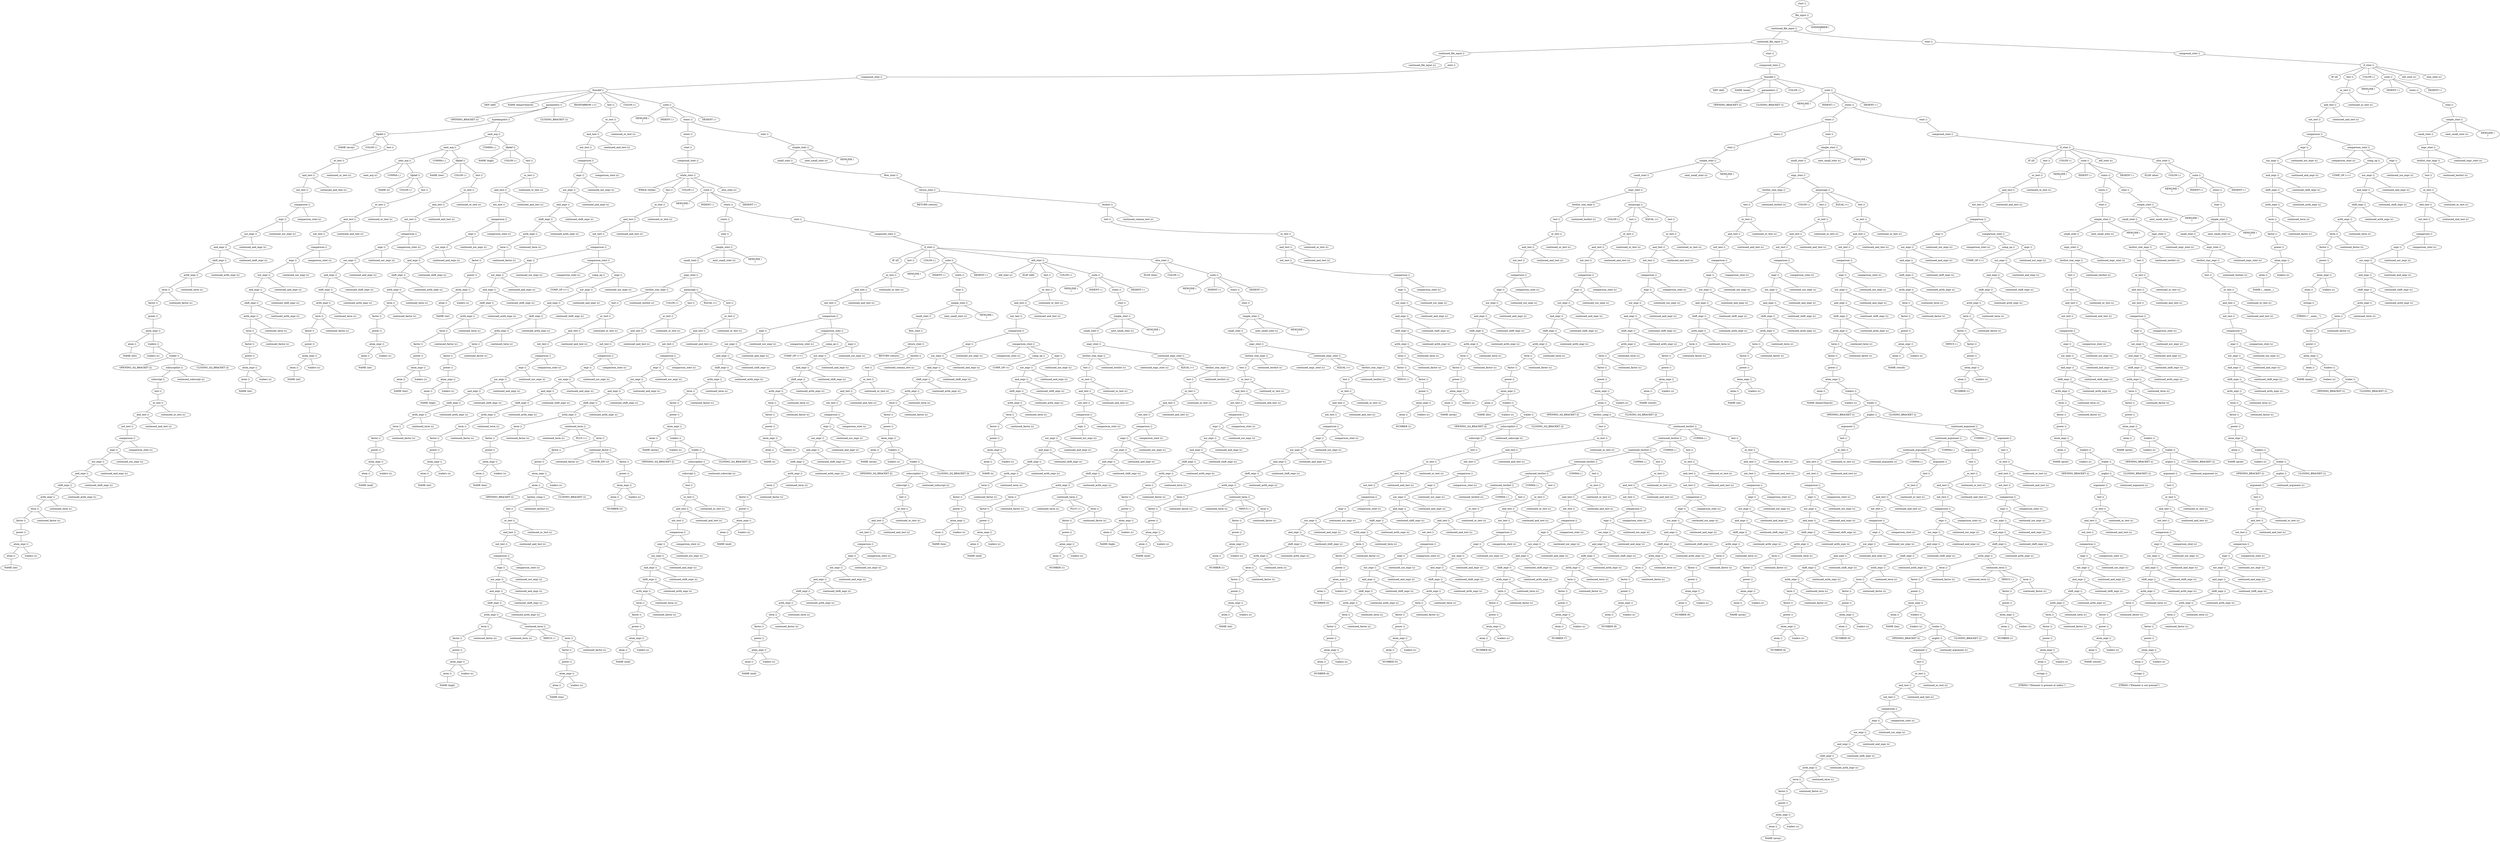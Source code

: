 Graph {
node1 [label="start ()"];
node2 [label="file_input ()"];
node3 [label="continued_file_input ()"];
node4 [label="continued_file_input ()"];
node5 [label="continued_file_input ()"];
node6 [label="continued_file_input (ε)"];
node7 [label="stmt ()"];
node8 [label="compound_stmt ()"];
node9 [label="funcdef ()"];
node10 [label="DEF (def)"];
node11 [label="NAME (binarySearch)"];
node12 [label="parameters ()"];
node13 [label="OPENING_BRACKET (()"];
node14 [label="typedargslist ()"];
node15 [label="tfpdef ()"];
node16 [label="NAME (array)"];
node17 [label="COLON (:)"];
node18 [label="test ()"];
node19 [label="or_test ()"];
node20 [label="and_test ()"];
node21 [label="not_test ()"];
node22 [label="comparison ()"];
node23 [label="expr ()"];
node24 [label="xor_expr ()"];
node25 [label="and_expr ()"];
node26 [label="shift_expr ()"];
node27 [label="arith_expr ()"];
node28 [label="term ()"];
node29 [label="factor ()"];
node30 [label="power ()"];
node31 [label="atom_expr ()"];
node32 [label="atom ()"];
node33 [label="NAME (list)"];
node34 [label="trailers ()"];
node35 [label="trailers (ε)"];
node36 [label="trailer ()"];
node37 [label="OPENING_SQ_BRACKET ([)"];
node38 [label="subscriptlist ()"];
node39 [label="subscript ()"];
node40 [label="test ()"];
node41 [label="or_test ()"];
node42 [label="and_test ()"];
node43 [label="not_test ()"];
node44 [label="comparison ()"];
node45 [label="expr ()"];
node46 [label="xor_expr ()"];
node47 [label="and_expr ()"];
node48 [label="shift_expr ()"];
node49 [label="arith_expr ()"];
node50 [label="term ()"];
node51 [label="factor ()"];
node52 [label="power ()"];
node53 [label="atom_expr ()"];
node54 [label="atom ()"];
node55 [label="NAME (int)"];
node56 [label="trailers (ε)"];
node57 [label="continued_factor (ε)"];
node58 [label="continued_term (ε)"];
node59 [label="continued_arith_expr (ε)"];
node60 [label="continued_shift_expr (ε)"];
node61 [label="continued_and_expr (ε)"];
node62 [label="continued_xor_expr (ε)"];
node63 [label="comparison_stmt (ε)"];
node64 [label="continued_and_test (ε)"];
node65 [label="continued_or_test (ε)"];
node66 [label="continued_subscript (ε)"];
node67 [label="CLOSING_SQ_BRACKET (])"];
node68 [label="continued_factor (ε)"];
node69 [label="continued_term (ε)"];
node70 [label="continued_arith_expr (ε)"];
node71 [label="continued_shift_expr (ε)"];
node72 [label="continued_and_expr (ε)"];
node73 [label="continued_xor_expr (ε)"];
node74 [label="comparison_stmt (ε)"];
node75 [label="continued_and_test (ε)"];
node76 [label="continued_or_test (ε)"];
node77 [label="next_arg ()"];
node78 [label="next_arg ()"];
node79 [label="next_arg ()"];
node80 [label="next_arg (ε)"];
node81 [label="COMMA (,)"];
node82 [label="tfpdef ()"];
node83 [label="NAME (x)"];
node84 [label="COLON (:)"];
node85 [label="test ()"];
node86 [label="or_test ()"];
node87 [label="and_test ()"];
node88 [label="not_test ()"];
node89 [label="comparison ()"];
node90 [label="expr ()"];
node91 [label="xor_expr ()"];
node92 [label="and_expr ()"];
node93 [label="shift_expr ()"];
node94 [label="arith_expr ()"];
node95 [label="term ()"];
node96 [label="factor ()"];
node97 [label="power ()"];
node98 [label="atom_expr ()"];
node99 [label="atom ()"];
node100 [label="NAME (int)"];
node101 [label="trailers (ε)"];
node102 [label="continued_factor (ε)"];
node103 [label="continued_term (ε)"];
node104 [label="continued_arith_expr (ε)"];
node105 [label="continued_shift_expr (ε)"];
node106 [label="continued_and_expr (ε)"];
node107 [label="continued_xor_expr (ε)"];
node108 [label="comparison_stmt (ε)"];
node109 [label="continued_and_test (ε)"];
node110 [label="continued_or_test (ε)"];
node111 [label="COMMA (,)"];
node112 [label="tfpdef ()"];
node113 [label="NAME (low)"];
node114 [label="COLON (:)"];
node115 [label="test ()"];
node116 [label="or_test ()"];
node117 [label="and_test ()"];
node118 [label="not_test ()"];
node119 [label="comparison ()"];
node120 [label="expr ()"];
node121 [label="xor_expr ()"];
node122 [label="and_expr ()"];
node123 [label="shift_expr ()"];
node124 [label="arith_expr ()"];
node125 [label="term ()"];
node126 [label="factor ()"];
node127 [label="power ()"];
node128 [label="atom_expr ()"];
node129 [label="atom ()"];
node130 [label="NAME (int)"];
node131 [label="trailers (ε)"];
node132 [label="continued_factor (ε)"];
node133 [label="continued_term (ε)"];
node134 [label="continued_arith_expr (ε)"];
node135 [label="continued_shift_expr (ε)"];
node136 [label="continued_and_expr (ε)"];
node137 [label="continued_xor_expr (ε)"];
node138 [label="comparison_stmt (ε)"];
node139 [label="continued_and_test (ε)"];
node140 [label="continued_or_test (ε)"];
node141 [label="COMMA (,)"];
node142 [label="tfpdef ()"];
node143 [label="NAME (high)"];
node144 [label="COLON (:)"];
node145 [label="test ()"];
node146 [label="or_test ()"];
node147 [label="and_test ()"];
node148 [label="not_test ()"];
node149 [label="comparison ()"];
node150 [label="expr ()"];
node151 [label="xor_expr ()"];
node152 [label="and_expr ()"];
node153 [label="shift_expr ()"];
node154 [label="arith_expr ()"];
node155 [label="term ()"];
node156 [label="factor ()"];
node157 [label="power ()"];
node158 [label="atom_expr ()"];
node159 [label="atom ()"];
node160 [label="NAME (int)"];
node161 [label="trailers (ε)"];
node162 [label="continued_factor (ε)"];
node163 [label="continued_term (ε)"];
node164 [label="continued_arith_expr (ε)"];
node165 [label="continued_shift_expr (ε)"];
node166 [label="continued_and_expr (ε)"];
node167 [label="continued_xor_expr (ε)"];
node168 [label="comparison_stmt (ε)"];
node169 [label="continued_and_test (ε)"];
node170 [label="continued_or_test (ε)"];
node171 [label="CLOSING_BRACKET ())"];
node172 [label="RIGHTARROW (->)"];
node173 [label="test ()"];
node174 [label="or_test ()"];
node175 [label="and_test ()"];
node176 [label="not_test ()"];
node177 [label="comparison ()"];
node178 [label="expr ()"];
node179 [label="xor_expr ()"];
node180 [label="and_expr ()"];
node181 [label="shift_expr ()"];
node182 [label="arith_expr ()"];
node183 [label="term ()"];
node184 [label="factor ()"];
node185 [label="power ()"];
node186 [label="atom_expr ()"];
node187 [label="atom ()"];
node188 [label="NAME (int)"];
node189 [label="trailers (ε)"];
node190 [label="continued_factor (ε)"];
node191 [label="continued_term (ε)"];
node192 [label="continued_arith_expr (ε)"];
node193 [label="continued_shift_expr (ε)"];
node194 [label="continued_and_expr (ε)"];
node195 [label="continued_xor_expr (ε)"];
node196 [label="comparison_stmt (ε)"];
node197 [label="continued_and_test (ε)"];
node198 [label="continued_or_test (ε)"];
node199 [label="COLON (:)"];
node200 [label="suite ()"];
node201 [label="NEWLINE (
)"];
node202 [label="INDENT (-)"];
node203 [label="stmts ()"];
node204 [label="stmts ()"];
node205 [label="stmt ()"];
node206 [label="compound_stmt ()"];
node207 [label="while_stmt ()"];
node208 [label="WHILE (while)"];
node209 [label="test ()"];
node210 [label="or_test ()"];
node211 [label="and_test ()"];
node212 [label="not_test ()"];
node213 [label="comparison ()"];
node214 [label="expr ()"];
node215 [label="xor_expr ()"];
node216 [label="and_expr ()"];
node217 [label="shift_expr ()"];
node218 [label="arith_expr ()"];
node219 [label="term ()"];
node220 [label="factor ()"];
node221 [label="power ()"];
node222 [label="atom_expr ()"];
node223 [label="atom ()"];
node224 [label="NAME (low)"];
node225 [label="trailers (ε)"];
node226 [label="continued_factor (ε)"];
node227 [label="continued_term (ε)"];
node228 [label="continued_arith_expr (ε)"];
node229 [label="continued_shift_expr (ε)"];
node230 [label="continued_and_expr (ε)"];
node231 [label="continued_xor_expr (ε)"];
node232 [label="comparison_stmt ()"];
node233 [label="comparison_stmt (ε)"];
node234 [label="comp_op ()"];
node235 [label="COMP_OP (<=)"];
node236 [label="expr ()"];
node237 [label="xor_expr ()"];
node238 [label="and_expr ()"];
node239 [label="shift_expr ()"];
node240 [label="arith_expr ()"];
node241 [label="term ()"];
node242 [label="factor ()"];
node243 [label="power ()"];
node244 [label="atom_expr ()"];
node245 [label="atom ()"];
node246 [label="NAME (high)"];
node247 [label="trailers (ε)"];
node248 [label="continued_factor (ε)"];
node249 [label="continued_term (ε)"];
node250 [label="continued_arith_expr (ε)"];
node251 [label="continued_shift_expr (ε)"];
node252 [label="continued_and_expr (ε)"];
node253 [label="continued_xor_expr (ε)"];
node254 [label="continued_and_test (ε)"];
node255 [label="continued_or_test (ε)"];
node256 [label="COLON (:)"];
node257 [label="suite ()"];
node258 [label="NEWLINE (
)"];
node259 [label="INDENT (-)"];
node260 [label="stmts ()"];
node261 [label="stmts ()"];
node262 [label="stmt ()"];
node263 [label="simple_stmt ()"];
node264 [label="small_stmt ()"];
node265 [label="expr_stmt ()"];
node266 [label="testlist_star_expr ()"];
node267 [label="test ()"];
node268 [label="or_test ()"];
node269 [label="and_test ()"];
node270 [label="not_test ()"];
node271 [label="comparison ()"];
node272 [label="expr ()"];
node273 [label="xor_expr ()"];
node274 [label="and_expr ()"];
node275 [label="shift_expr ()"];
node276 [label="arith_expr ()"];
node277 [label="term ()"];
node278 [label="factor ()"];
node279 [label="power ()"];
node280 [label="atom_expr ()"];
node281 [label="atom ()"];
node282 [label="NAME (mid)"];
node283 [label="trailers (ε)"];
node284 [label="continued_factor (ε)"];
node285 [label="continued_term (ε)"];
node286 [label="continued_arith_expr (ε)"];
node287 [label="continued_shift_expr (ε)"];
node288 [label="continued_and_expr (ε)"];
node289 [label="continued_xor_expr (ε)"];
node290 [label="comparison_stmt (ε)"];
node291 [label="continued_and_test (ε)"];
node292 [label="continued_or_test (ε)"];
node293 [label="continued_testlist (ε)"];
node294 [label="annassign ()"];
node295 [label="COLON (:)"];
node296 [label="test ()"];
node297 [label="or_test ()"];
node298 [label="and_test ()"];
node299 [label="not_test ()"];
node300 [label="comparison ()"];
node301 [label="expr ()"];
node302 [label="xor_expr ()"];
node303 [label="and_expr ()"];
node304 [label="shift_expr ()"];
node305 [label="arith_expr ()"];
node306 [label="term ()"];
node307 [label="factor ()"];
node308 [label="power ()"];
node309 [label="atom_expr ()"];
node310 [label="atom ()"];
node311 [label="NAME (int)"];
node312 [label="trailers (ε)"];
node313 [label="continued_factor (ε)"];
node314 [label="continued_term (ε)"];
node315 [label="continued_arith_expr (ε)"];
node316 [label="continued_shift_expr (ε)"];
node317 [label="continued_and_expr (ε)"];
node318 [label="continued_xor_expr (ε)"];
node319 [label="comparison_stmt (ε)"];
node320 [label="continued_and_test (ε)"];
node321 [label="continued_or_test (ε)"];
node322 [label="EQUAL (=)"];
node323 [label="test ()"];
node324 [label="or_test ()"];
node325 [label="and_test ()"];
node326 [label="not_test ()"];
node327 [label="comparison ()"];
node328 [label="expr ()"];
node329 [label="xor_expr ()"];
node330 [label="and_expr ()"];
node331 [label="shift_expr ()"];
node332 [label="arith_expr ()"];
node333 [label="term ()"];
node334 [label="factor ()"];
node335 [label="power ()"];
node336 [label="atom_expr ()"];
node337 [label="atom ()"];
node338 [label="NAME (low)"];
node339 [label="trailers (ε)"];
node340 [label="continued_factor (ε)"];
node341 [label="continued_term ()"];
node342 [label="continued_term (ε)"];
node343 [label="PLUS (+)"];
node344 [label="term ()"];
node345 [label="factor ()"];
node346 [label="power ()"];
node347 [label="atom_expr ()"];
node348 [label="atom ()"];
node349 [label="OPENING_BRACKET (()"];
node350 [label="testlist_comp ()"];
node351 [label="test ()"];
node352 [label="or_test ()"];
node353 [label="and_test ()"];
node354 [label="not_test ()"];
node355 [label="comparison ()"];
node356 [label="expr ()"];
node357 [label="xor_expr ()"];
node358 [label="and_expr ()"];
node359 [label="shift_expr ()"];
node360 [label="arith_expr ()"];
node361 [label="term ()"];
node362 [label="factor ()"];
node363 [label="power ()"];
node364 [label="atom_expr ()"];
node365 [label="atom ()"];
node366 [label="NAME (high)"];
node367 [label="trailers (ε)"];
node368 [label="continued_factor (ε)"];
node369 [label="continued_term ()"];
node370 [label="continued_term (ε)"];
node371 [label="MINUS (-)"];
node372 [label="term ()"];
node373 [label="factor ()"];
node374 [label="power ()"];
node375 [label="atom_expr ()"];
node376 [label="atom ()"];
node377 [label="NAME (low)"];
node378 [label="trailers (ε)"];
node379 [label="continued_factor (ε)"];
node380 [label="continued_arith_expr (ε)"];
node381 [label="continued_shift_expr (ε)"];
node382 [label="continued_and_expr (ε)"];
node383 [label="continued_xor_expr (ε)"];
node384 [label="comparison_stmt (ε)"];
node385 [label="continued_and_test (ε)"];
node386 [label="continued_or_test (ε)"];
node387 [label="continued_testlist (ε)"];
node388 [label="CLOSING_BRACKET ())"];
node389 [label="trailers (ε)"];
node390 [label="continued_factor ()"];
node391 [label="continued_factor (ε)"];
node392 [label="FLOOR_DIV (//)"];
node393 [label="factor ()"];
node394 [label="power ()"];
node395 [label="atom_expr ()"];
node396 [label="atom ()"];
node397 [label="NUMBER (2)"];
node398 [label="trailers (ε)"];
node399 [label="continued_arith_expr (ε)"];
node400 [label="continued_shift_expr (ε)"];
node401 [label="continued_and_expr (ε)"];
node402 [label="continued_xor_expr (ε)"];
node403 [label="comparison_stmt (ε)"];
node404 [label="continued_and_test (ε)"];
node405 [label="continued_or_test (ε)"];
node406 [label="next_small_stmt (ε)"];
node407 [label="NEWLINE (
)"];
node408 [label="stmt ()"];
node409 [label="compound_stmt ()"];
node410 [label="if_stmt ()"];
node411 [label="IF (if)"];
node412 [label="test ()"];
node413 [label="or_test ()"];
node414 [label="and_test ()"];
node415 [label="not_test ()"];
node416 [label="comparison ()"];
node417 [label="expr ()"];
node418 [label="xor_expr ()"];
node419 [label="and_expr ()"];
node420 [label="shift_expr ()"];
node421 [label="arith_expr ()"];
node422 [label="term ()"];
node423 [label="factor ()"];
node424 [label="power ()"];
node425 [label="atom_expr ()"];
node426 [label="atom ()"];
node427 [label="NAME (array)"];
node428 [label="trailers ()"];
node429 [label="trailers (ε)"];
node430 [label="trailer ()"];
node431 [label="OPENING_SQ_BRACKET ([)"];
node432 [label="subscriptlist ()"];
node433 [label="subscript ()"];
node434 [label="test ()"];
node435 [label="or_test ()"];
node436 [label="and_test ()"];
node437 [label="not_test ()"];
node438 [label="comparison ()"];
node439 [label="expr ()"];
node440 [label="xor_expr ()"];
node441 [label="and_expr ()"];
node442 [label="shift_expr ()"];
node443 [label="arith_expr ()"];
node444 [label="term ()"];
node445 [label="factor ()"];
node446 [label="power ()"];
node447 [label="atom_expr ()"];
node448 [label="atom ()"];
node449 [label="NAME (mid)"];
node450 [label="trailers (ε)"];
node451 [label="continued_factor (ε)"];
node452 [label="continued_term (ε)"];
node453 [label="continued_arith_expr (ε)"];
node454 [label="continued_shift_expr (ε)"];
node455 [label="continued_and_expr (ε)"];
node456 [label="continued_xor_expr (ε)"];
node457 [label="comparison_stmt (ε)"];
node458 [label="continued_and_test (ε)"];
node459 [label="continued_or_test (ε)"];
node460 [label="continued_subscript (ε)"];
node461 [label="CLOSING_SQ_BRACKET (])"];
node462 [label="continued_factor (ε)"];
node463 [label="continued_term (ε)"];
node464 [label="continued_arith_expr (ε)"];
node465 [label="continued_shift_expr (ε)"];
node466 [label="continued_and_expr (ε)"];
node467 [label="continued_xor_expr (ε)"];
node468 [label="comparison_stmt ()"];
node469 [label="comparison_stmt (ε)"];
node470 [label="comp_op ()"];
node471 [label="COMP_OP (==)"];
node472 [label="expr ()"];
node473 [label="xor_expr ()"];
node474 [label="and_expr ()"];
node475 [label="shift_expr ()"];
node476 [label="arith_expr ()"];
node477 [label="term ()"];
node478 [label="factor ()"];
node479 [label="power ()"];
node480 [label="atom_expr ()"];
node481 [label="atom ()"];
node482 [label="NAME (x)"];
node483 [label="trailers (ε)"];
node484 [label="continued_factor (ε)"];
node485 [label="continued_term (ε)"];
node486 [label="continued_arith_expr (ε)"];
node487 [label="continued_shift_expr (ε)"];
node488 [label="continued_and_expr (ε)"];
node489 [label="continued_xor_expr (ε)"];
node490 [label="continued_and_test (ε)"];
node491 [label="continued_or_test (ε)"];
node492 [label="COLON (:)"];
node493 [label="suite ()"];
node494 [label="NEWLINE (
)"];
node495 [label="INDENT (-)"];
node496 [label="stmts ()"];
node497 [label="stmt ()"];
node498 [label="simple_stmt ()"];
node499 [label="small_stmt ()"];
node500 [label="flow_stmt ()"];
node501 [label="return_stmt ()"];
node502 [label="RETURN (return)"];
node503 [label="testlist ()"];
node504 [label="test ()"];
node505 [label="or_test ()"];
node506 [label="and_test ()"];
node507 [label="not_test ()"];
node508 [label="comparison ()"];
node509 [label="expr ()"];
node510 [label="xor_expr ()"];
node511 [label="and_expr ()"];
node512 [label="shift_expr ()"];
node513 [label="arith_expr ()"];
node514 [label="term ()"];
node515 [label="factor ()"];
node516 [label="power ()"];
node517 [label="atom_expr ()"];
node518 [label="atom ()"];
node519 [label="NAME (mid)"];
node520 [label="trailers (ε)"];
node521 [label="continued_factor (ε)"];
node522 [label="continued_term (ε)"];
node523 [label="continued_arith_expr (ε)"];
node524 [label="continued_shift_expr (ε)"];
node525 [label="continued_and_expr (ε)"];
node526 [label="continued_xor_expr (ε)"];
node527 [label="comparison_stmt (ε)"];
node528 [label="continued_and_test (ε)"];
node529 [label="continued_or_test (ε)"];
node530 [label="continued_comma_test (ε)"];
node531 [label="next_small_stmt (ε)"];
node532 [label="NEWLINE (
)"];
node533 [label="DEDENT (-)"];
node534 [label="elif_stmt ()"];
node535 [label="elif_stmt (ε)"];
node536 [label="ELIF (elif)"];
node537 [label="test ()"];
node538 [label="or_test ()"];
node539 [label="and_test ()"];
node540 [label="not_test ()"];
node541 [label="comparison ()"];
node542 [label="expr ()"];
node543 [label="xor_expr ()"];
node544 [label="and_expr ()"];
node545 [label="shift_expr ()"];
node546 [label="arith_expr ()"];
node547 [label="term ()"];
node548 [label="factor ()"];
node549 [label="power ()"];
node550 [label="atom_expr ()"];
node551 [label="atom ()"];
node552 [label="NAME (array)"];
node553 [label="trailers ()"];
node554 [label="trailers (ε)"];
node555 [label="trailer ()"];
node556 [label="OPENING_SQ_BRACKET ([)"];
node557 [label="subscriptlist ()"];
node558 [label="subscript ()"];
node559 [label="test ()"];
node560 [label="or_test ()"];
node561 [label="and_test ()"];
node562 [label="not_test ()"];
node563 [label="comparison ()"];
node564 [label="expr ()"];
node565 [label="xor_expr ()"];
node566 [label="and_expr ()"];
node567 [label="shift_expr ()"];
node568 [label="arith_expr ()"];
node569 [label="term ()"];
node570 [label="factor ()"];
node571 [label="power ()"];
node572 [label="atom_expr ()"];
node573 [label="atom ()"];
node574 [label="NAME (mid)"];
node575 [label="trailers (ε)"];
node576 [label="continued_factor (ε)"];
node577 [label="continued_term (ε)"];
node578 [label="continued_arith_expr (ε)"];
node579 [label="continued_shift_expr (ε)"];
node580 [label="continued_and_expr (ε)"];
node581 [label="continued_xor_expr (ε)"];
node582 [label="comparison_stmt (ε)"];
node583 [label="continued_and_test (ε)"];
node584 [label="continued_or_test (ε)"];
node585 [label="continued_subscript (ε)"];
node586 [label="CLOSING_SQ_BRACKET (])"];
node587 [label="continued_factor (ε)"];
node588 [label="continued_term (ε)"];
node589 [label="continued_arith_expr (ε)"];
node590 [label="continued_shift_expr (ε)"];
node591 [label="continued_and_expr (ε)"];
node592 [label="continued_xor_expr (ε)"];
node593 [label="comparison_stmt ()"];
node594 [label="comparison_stmt (ε)"];
node595 [label="comp_op ()"];
node596 [label="COMP_OP (<)"];
node597 [label="expr ()"];
node598 [label="xor_expr ()"];
node599 [label="and_expr ()"];
node600 [label="shift_expr ()"];
node601 [label="arith_expr ()"];
node602 [label="term ()"];
node603 [label="factor ()"];
node604 [label="power ()"];
node605 [label="atom_expr ()"];
node606 [label="atom ()"];
node607 [label="NAME (x)"];
node608 [label="trailers (ε)"];
node609 [label="continued_factor (ε)"];
node610 [label="continued_term (ε)"];
node611 [label="continued_arith_expr (ε)"];
node612 [label="continued_shift_expr (ε)"];
node613 [label="continued_and_expr (ε)"];
node614 [label="continued_xor_expr (ε)"];
node615 [label="continued_and_test (ε)"];
node616 [label="continued_or_test (ε)"];
node617 [label="COLON (:)"];
node618 [label="suite ()"];
node619 [label="NEWLINE (
)"];
node620 [label="INDENT (-)"];
node621 [label="stmts ()"];
node622 [label="stmt ()"];
node623 [label="simple_stmt ()"];
node624 [label="small_stmt ()"];
node625 [label="expr_stmt ()"];
node626 [label="testlist_star_expr ()"];
node627 [label="test ()"];
node628 [label="or_test ()"];
node629 [label="and_test ()"];
node630 [label="not_test ()"];
node631 [label="comparison ()"];
node632 [label="expr ()"];
node633 [label="xor_expr ()"];
node634 [label="and_expr ()"];
node635 [label="shift_expr ()"];
node636 [label="arith_expr ()"];
node637 [label="term ()"];
node638 [label="factor ()"];
node639 [label="power ()"];
node640 [label="atom_expr ()"];
node641 [label="atom ()"];
node642 [label="NAME (low)"];
node643 [label="trailers (ε)"];
node644 [label="continued_factor (ε)"];
node645 [label="continued_term (ε)"];
node646 [label="continued_arith_expr (ε)"];
node647 [label="continued_shift_expr (ε)"];
node648 [label="continued_and_expr (ε)"];
node649 [label="continued_xor_expr (ε)"];
node650 [label="comparison_stmt (ε)"];
node651 [label="continued_and_test (ε)"];
node652 [label="continued_or_test (ε)"];
node653 [label="continued_testlist (ε)"];
node654 [label="continued_expr_stmt ()"];
node655 [label="continued_expr_stmt (ε)"];
node656 [label="EQUAL (=)"];
node657 [label="testlist_star_expr ()"];
node658 [label="test ()"];
node659 [label="or_test ()"];
node660 [label="and_test ()"];
node661 [label="not_test ()"];
node662 [label="comparison ()"];
node663 [label="expr ()"];
node664 [label="xor_expr ()"];
node665 [label="and_expr ()"];
node666 [label="shift_expr ()"];
node667 [label="arith_expr ()"];
node668 [label="term ()"];
node669 [label="factor ()"];
node670 [label="power ()"];
node671 [label="atom_expr ()"];
node672 [label="atom ()"];
node673 [label="NAME (mid)"];
node674 [label="trailers (ε)"];
node675 [label="continued_factor (ε)"];
node676 [label="continued_term ()"];
node677 [label="continued_term (ε)"];
node678 [label="PLUS (+)"];
node679 [label="term ()"];
node680 [label="factor ()"];
node681 [label="power ()"];
node682 [label="atom_expr ()"];
node683 [label="atom ()"];
node684 [label="NUMBER (1)"];
node685 [label="trailers (ε)"];
node686 [label="continued_factor (ε)"];
node687 [label="continued_arith_expr (ε)"];
node688 [label="continued_shift_expr (ε)"];
node689 [label="continued_and_expr (ε)"];
node690 [label="continued_xor_expr (ε)"];
node691 [label="comparison_stmt (ε)"];
node692 [label="continued_and_test (ε)"];
node693 [label="continued_or_test (ε)"];
node694 [label="continued_testlist (ε)"];
node695 [label="next_small_stmt (ε)"];
node696 [label="NEWLINE (
)"];
node697 [label="DEDENT (-)"];
node698 [label="else_stmt ()"];
node699 [label="ELSE (else)"];
node700 [label="COLON (:)"];
node701 [label="suite ()"];
node702 [label="NEWLINE (
)"];
node703 [label="INDENT (-)"];
node704 [label="stmts ()"];
node705 [label="stmt ()"];
node706 [label="simple_stmt ()"];
node707 [label="small_stmt ()"];
node708 [label="expr_stmt ()"];
node709 [label="testlist_star_expr ()"];
node710 [label="test ()"];
node711 [label="or_test ()"];
node712 [label="and_test ()"];
node713 [label="not_test ()"];
node714 [label="comparison ()"];
node715 [label="expr ()"];
node716 [label="xor_expr ()"];
node717 [label="and_expr ()"];
node718 [label="shift_expr ()"];
node719 [label="arith_expr ()"];
node720 [label="term ()"];
node721 [label="factor ()"];
node722 [label="power ()"];
node723 [label="atom_expr ()"];
node724 [label="atom ()"];
node725 [label="NAME (high)"];
node726 [label="trailers (ε)"];
node727 [label="continued_factor (ε)"];
node728 [label="continued_term (ε)"];
node729 [label="continued_arith_expr (ε)"];
node730 [label="continued_shift_expr (ε)"];
node731 [label="continued_and_expr (ε)"];
node732 [label="continued_xor_expr (ε)"];
node733 [label="comparison_stmt (ε)"];
node734 [label="continued_and_test (ε)"];
node735 [label="continued_or_test (ε)"];
node736 [label="continued_testlist (ε)"];
node737 [label="continued_expr_stmt ()"];
node738 [label="continued_expr_stmt (ε)"];
node739 [label="EQUAL (=)"];
node740 [label="testlist_star_expr ()"];
node741 [label="test ()"];
node742 [label="or_test ()"];
node743 [label="and_test ()"];
node744 [label="not_test ()"];
node745 [label="comparison ()"];
node746 [label="expr ()"];
node747 [label="xor_expr ()"];
node748 [label="and_expr ()"];
node749 [label="shift_expr ()"];
node750 [label="arith_expr ()"];
node751 [label="term ()"];
node752 [label="factor ()"];
node753 [label="power ()"];
node754 [label="atom_expr ()"];
node755 [label="atom ()"];
node756 [label="NAME (mid)"];
node757 [label="trailers (ε)"];
node758 [label="continued_factor (ε)"];
node759 [label="continued_term ()"];
node760 [label="continued_term (ε)"];
node761 [label="MINUS (-)"];
node762 [label="term ()"];
node763 [label="factor ()"];
node764 [label="power ()"];
node765 [label="atom_expr ()"];
node766 [label="atom ()"];
node767 [label="NUMBER (1)"];
node768 [label="trailers (ε)"];
node769 [label="continued_factor (ε)"];
node770 [label="continued_arith_expr (ε)"];
node771 [label="continued_shift_expr (ε)"];
node772 [label="continued_and_expr (ε)"];
node773 [label="continued_xor_expr (ε)"];
node774 [label="comparison_stmt (ε)"];
node775 [label="continued_and_test (ε)"];
node776 [label="continued_or_test (ε)"];
node777 [label="continued_testlist (ε)"];
node778 [label="next_small_stmt (ε)"];
node779 [label="NEWLINE (
)"];
node780 [label="DEDENT (-)"];
node781 [label="DEDENT (-)"];
node782 [label="else_stmt (ε)"];
node783 [label="stmt ()"];
node784 [label="simple_stmt ()"];
node785 [label="small_stmt ()"];
node786 [label="flow_stmt ()"];
node787 [label="return_stmt ()"];
node788 [label="RETURN (return)"];
node789 [label="testlist ()"];
node790 [label="test ()"];
node791 [label="or_test ()"];
node792 [label="and_test ()"];
node793 [label="not_test ()"];
node794 [label="comparison ()"];
node795 [label="expr ()"];
node796 [label="xor_expr ()"];
node797 [label="and_expr ()"];
node798 [label="shift_expr ()"];
node799 [label="arith_expr ()"];
node800 [label="term ()"];
node801 [label="factor ()"];
node802 [label="MINUS (-)"];
node803 [label="factor ()"];
node804 [label="power ()"];
node805 [label="atom_expr ()"];
node806 [label="atom ()"];
node807 [label="NUMBER (1)"];
node808 [label="trailers (ε)"];
node809 [label="continued_factor (ε)"];
node810 [label="continued_term (ε)"];
node811 [label="continued_arith_expr (ε)"];
node812 [label="continued_shift_expr (ε)"];
node813 [label="continued_and_expr (ε)"];
node814 [label="continued_xor_expr (ε)"];
node815 [label="comparison_stmt (ε)"];
node816 [label="continued_and_test (ε)"];
node817 [label="continued_or_test (ε)"];
node818 [label="continued_comma_test (ε)"];
node819 [label="next_small_stmt (ε)"];
node820 [label="NEWLINE (
)"];
node821 [label="DEDENT (-)"];
node822 [label="stmt ()"];
node823 [label="compound_stmt ()"];
node824 [label="funcdef ()"];
node825 [label="DEF (def)"];
node826 [label="NAME (main)"];
node827 [label="parameters ()"];
node828 [label="OPENING_BRACKET (()"];
node829 [label="CLOSING_BRACKET ())"];
node830 [label="COLON (:)"];
node831 [label="suite ()"];
node832 [label="NEWLINE (
)"];
node833 [label="INDENT (-)"];
node834 [label="stmts ()"];
node835 [label="stmts ()"];
node836 [label="stmts ()"];
node837 [label="stmt ()"];
node838 [label="simple_stmt ()"];
node839 [label="small_stmt ()"];
node840 [label="expr_stmt ()"];
node841 [label="testlist_star_expr ()"];
node842 [label="test ()"];
node843 [label="or_test ()"];
node844 [label="and_test ()"];
node845 [label="not_test ()"];
node846 [label="comparison ()"];
node847 [label="expr ()"];
node848 [label="xor_expr ()"];
node849 [label="and_expr ()"];
node850 [label="shift_expr ()"];
node851 [label="arith_expr ()"];
node852 [label="term ()"];
node853 [label="factor ()"];
node854 [label="power ()"];
node855 [label="atom_expr ()"];
node856 [label="atom ()"];
node857 [label="NAME (array)"];
node858 [label="trailers (ε)"];
node859 [label="continued_factor (ε)"];
node860 [label="continued_term (ε)"];
node861 [label="continued_arith_expr (ε)"];
node862 [label="continued_shift_expr (ε)"];
node863 [label="continued_and_expr (ε)"];
node864 [label="continued_xor_expr (ε)"];
node865 [label="comparison_stmt (ε)"];
node866 [label="continued_and_test (ε)"];
node867 [label="continued_or_test (ε)"];
node868 [label="continued_testlist (ε)"];
node869 [label="annassign ()"];
node870 [label="COLON (:)"];
node871 [label="test ()"];
node872 [label="or_test ()"];
node873 [label="and_test ()"];
node874 [label="not_test ()"];
node875 [label="comparison ()"];
node876 [label="expr ()"];
node877 [label="xor_expr ()"];
node878 [label="and_expr ()"];
node879 [label="shift_expr ()"];
node880 [label="arith_expr ()"];
node881 [label="term ()"];
node882 [label="factor ()"];
node883 [label="power ()"];
node884 [label="atom_expr ()"];
node885 [label="atom ()"];
node886 [label="NAME (list)"];
node887 [label="trailers ()"];
node888 [label="trailers (ε)"];
node889 [label="trailer ()"];
node890 [label="OPENING_SQ_BRACKET ([)"];
node891 [label="subscriptlist ()"];
node892 [label="subscript ()"];
node893 [label="test ()"];
node894 [label="or_test ()"];
node895 [label="and_test ()"];
node896 [label="not_test ()"];
node897 [label="comparison ()"];
node898 [label="expr ()"];
node899 [label="xor_expr ()"];
node900 [label="and_expr ()"];
node901 [label="shift_expr ()"];
node902 [label="arith_expr ()"];
node903 [label="term ()"];
node904 [label="factor ()"];
node905 [label="power ()"];
node906 [label="atom_expr ()"];
node907 [label="atom ()"];
node908 [label="NAME (int)"];
node909 [label="trailers (ε)"];
node910 [label="continued_factor (ε)"];
node911 [label="continued_term (ε)"];
node912 [label="continued_arith_expr (ε)"];
node913 [label="continued_shift_expr (ε)"];
node914 [label="continued_and_expr (ε)"];
node915 [label="continued_xor_expr (ε)"];
node916 [label="comparison_stmt (ε)"];
node917 [label="continued_and_test (ε)"];
node918 [label="continued_or_test (ε)"];
node919 [label="continued_subscript (ε)"];
node920 [label="CLOSING_SQ_BRACKET (])"];
node921 [label="continued_factor (ε)"];
node922 [label="continued_term (ε)"];
node923 [label="continued_arith_expr (ε)"];
node924 [label="continued_shift_expr (ε)"];
node925 [label="continued_and_expr (ε)"];
node926 [label="continued_xor_expr (ε)"];
node927 [label="comparison_stmt (ε)"];
node928 [label="continued_and_test (ε)"];
node929 [label="continued_or_test (ε)"];
node930 [label="EQUAL (=)"];
node931 [label="test ()"];
node932 [label="or_test ()"];
node933 [label="and_test ()"];
node934 [label="not_test ()"];
node935 [label="comparison ()"];
node936 [label="expr ()"];
node937 [label="xor_expr ()"];
node938 [label="and_expr ()"];
node939 [label="shift_expr ()"];
node940 [label="arith_expr ()"];
node941 [label="term ()"];
node942 [label="factor ()"];
node943 [label="power ()"];
node944 [label="atom_expr ()"];
node945 [label="atom ()"];
node946 [label="OPENING_SQ_BRACKET ([)"];
node947 [label="testlist_comp ()"];
node948 [label="test ()"];
node949 [label="or_test ()"];
node950 [label="and_test ()"];
node951 [label="not_test ()"];
node952 [label="comparison ()"];
node953 [label="expr ()"];
node954 [label="xor_expr ()"];
node955 [label="and_expr ()"];
node956 [label="shift_expr ()"];
node957 [label="arith_expr ()"];
node958 [label="term ()"];
node959 [label="factor ()"];
node960 [label="power ()"];
node961 [label="atom_expr ()"];
node962 [label="atom ()"];
node963 [label="NUMBER (3)"];
node964 [label="trailers (ε)"];
node965 [label="continued_factor (ε)"];
node966 [label="continued_term (ε)"];
node967 [label="continued_arith_expr (ε)"];
node968 [label="continued_shift_expr (ε)"];
node969 [label="continued_and_expr (ε)"];
node970 [label="continued_xor_expr (ε)"];
node971 [label="comparison_stmt (ε)"];
node972 [label="continued_and_test (ε)"];
node973 [label="continued_or_test (ε)"];
node974 [label="continued_testlist ()"];
node975 [label="continued_testlist ()"];
node976 [label="continued_testlist ()"];
node977 [label="continued_testlist ()"];
node978 [label="continued_testlist ()"];
node979 [label="continued_testlist ()"];
node980 [label="continued_testlist (ε)"];
node981 [label="COMMA (,)"];
node982 [label="test ()"];
node983 [label="or_test ()"];
node984 [label="and_test ()"];
node985 [label="not_test ()"];
node986 [label="comparison ()"];
node987 [label="expr ()"];
node988 [label="xor_expr ()"];
node989 [label="and_expr ()"];
node990 [label="shift_expr ()"];
node991 [label="arith_expr ()"];
node992 [label="term ()"];
node993 [label="factor ()"];
node994 [label="power ()"];
node995 [label="atom_expr ()"];
node996 [label="atom ()"];
node997 [label="NUMBER (4)"];
node998 [label="trailers (ε)"];
node999 [label="continued_factor (ε)"];
node1000 [label="continued_term (ε)"];
node1001 [label="continued_arith_expr (ε)"];
node1002 [label="continued_shift_expr (ε)"];
node1003 [label="continued_and_expr (ε)"];
node1004 [label="continued_xor_expr (ε)"];
node1005 [label="comparison_stmt (ε)"];
node1006 [label="continued_and_test (ε)"];
node1007 [label="continued_or_test (ε)"];
node1008 [label="COMMA (,)"];
node1009 [label="test ()"];
node1010 [label="or_test ()"];
node1011 [label="and_test ()"];
node1012 [label="not_test ()"];
node1013 [label="comparison ()"];
node1014 [label="expr ()"];
node1015 [label="xor_expr ()"];
node1016 [label="and_expr ()"];
node1017 [label="shift_expr ()"];
node1018 [label="arith_expr ()"];
node1019 [label="term ()"];
node1020 [label="factor ()"];
node1021 [label="power ()"];
node1022 [label="atom_expr ()"];
node1023 [label="atom ()"];
node1024 [label="NUMBER (5)"];
node1025 [label="trailers (ε)"];
node1026 [label="continued_factor (ε)"];
node1027 [label="continued_term (ε)"];
node1028 [label="continued_arith_expr (ε)"];
node1029 [label="continued_shift_expr (ε)"];
node1030 [label="continued_and_expr (ε)"];
node1031 [label="continued_xor_expr (ε)"];
node1032 [label="comparison_stmt (ε)"];
node1033 [label="continued_and_test (ε)"];
node1034 [label="continued_or_test (ε)"];
node1035 [label="COMMA (,)"];
node1036 [label="test ()"];
node1037 [label="or_test ()"];
node1038 [label="and_test ()"];
node1039 [label="not_test ()"];
node1040 [label="comparison ()"];
node1041 [label="expr ()"];
node1042 [label="xor_expr ()"];
node1043 [label="and_expr ()"];
node1044 [label="shift_expr ()"];
node1045 [label="arith_expr ()"];
node1046 [label="term ()"];
node1047 [label="factor ()"];
node1048 [label="power ()"];
node1049 [label="atom_expr ()"];
node1050 [label="atom ()"];
node1051 [label="NUMBER (6)"];
node1052 [label="trailers (ε)"];
node1053 [label="continued_factor (ε)"];
node1054 [label="continued_term (ε)"];
node1055 [label="continued_arith_expr (ε)"];
node1056 [label="continued_shift_expr (ε)"];
node1057 [label="continued_and_expr (ε)"];
node1058 [label="continued_xor_expr (ε)"];
node1059 [label="comparison_stmt (ε)"];
node1060 [label="continued_and_test (ε)"];
node1061 [label="continued_or_test (ε)"];
node1062 [label="COMMA (,)"];
node1063 [label="test ()"];
node1064 [label="or_test ()"];
node1065 [label="and_test ()"];
node1066 [label="not_test ()"];
node1067 [label="comparison ()"];
node1068 [label="expr ()"];
node1069 [label="xor_expr ()"];
node1070 [label="and_expr ()"];
node1071 [label="shift_expr ()"];
node1072 [label="arith_expr ()"];
node1073 [label="term ()"];
node1074 [label="factor ()"];
node1075 [label="power ()"];
node1076 [label="atom_expr ()"];
node1077 [label="atom ()"];
node1078 [label="NUMBER (7)"];
node1079 [label="trailers (ε)"];
node1080 [label="continued_factor (ε)"];
node1081 [label="continued_term (ε)"];
node1082 [label="continued_arith_expr (ε)"];
node1083 [label="continued_shift_expr (ε)"];
node1084 [label="continued_and_expr (ε)"];
node1085 [label="continued_xor_expr (ε)"];
node1086 [label="comparison_stmt (ε)"];
node1087 [label="continued_and_test (ε)"];
node1088 [label="continued_or_test (ε)"];
node1089 [label="COMMA (,)"];
node1090 [label="test ()"];
node1091 [label="or_test ()"];
node1092 [label="and_test ()"];
node1093 [label="not_test ()"];
node1094 [label="comparison ()"];
node1095 [label="expr ()"];
node1096 [label="xor_expr ()"];
node1097 [label="and_expr ()"];
node1098 [label="shift_expr ()"];
node1099 [label="arith_expr ()"];
node1100 [label="term ()"];
node1101 [label="factor ()"];
node1102 [label="power ()"];
node1103 [label="atom_expr ()"];
node1104 [label="atom ()"];
node1105 [label="NUMBER (8)"];
node1106 [label="trailers (ε)"];
node1107 [label="continued_factor (ε)"];
node1108 [label="continued_term (ε)"];
node1109 [label="continued_arith_expr (ε)"];
node1110 [label="continued_shift_expr (ε)"];
node1111 [label="continued_and_expr (ε)"];
node1112 [label="continued_xor_expr (ε)"];
node1113 [label="comparison_stmt (ε)"];
node1114 [label="continued_and_test (ε)"];
node1115 [label="continued_or_test (ε)"];
node1116 [label="COMMA (,)"];
node1117 [label="test ()"];
node1118 [label="or_test ()"];
node1119 [label="and_test ()"];
node1120 [label="not_test ()"];
node1121 [label="comparison ()"];
node1122 [label="expr ()"];
node1123 [label="xor_expr ()"];
node1124 [label="and_expr ()"];
node1125 [label="shift_expr ()"];
node1126 [label="arith_expr ()"];
node1127 [label="term ()"];
node1128 [label="factor ()"];
node1129 [label="power ()"];
node1130 [label="atom_expr ()"];
node1131 [label="atom ()"];
node1132 [label="NUMBER (9)"];
node1133 [label="trailers (ε)"];
node1134 [label="continued_factor (ε)"];
node1135 [label="continued_term (ε)"];
node1136 [label="continued_arith_expr (ε)"];
node1137 [label="continued_shift_expr (ε)"];
node1138 [label="continued_and_expr (ε)"];
node1139 [label="continued_xor_expr (ε)"];
node1140 [label="comparison_stmt (ε)"];
node1141 [label="continued_and_test (ε)"];
node1142 [label="continued_or_test (ε)"];
node1143 [label="CLOSING_SQ_BRACKET (])"];
node1144 [label="trailers (ε)"];
node1145 [label="continued_factor (ε)"];
node1146 [label="continued_term (ε)"];
node1147 [label="continued_arith_expr (ε)"];
node1148 [label="continued_shift_expr (ε)"];
node1149 [label="continued_and_expr (ε)"];
node1150 [label="continued_xor_expr (ε)"];
node1151 [label="comparison_stmt (ε)"];
node1152 [label="continued_and_test (ε)"];
node1153 [label="continued_or_test (ε)"];
node1154 [label="next_small_stmt (ε)"];
node1155 [label="NEWLINE (
)"];
node1156 [label="stmt ()"];
node1157 [label="simple_stmt ()"];
node1158 [label="small_stmt ()"];
node1159 [label="expr_stmt ()"];
node1160 [label="testlist_star_expr ()"];
node1161 [label="test ()"];
node1162 [label="or_test ()"];
node1163 [label="and_test ()"];
node1164 [label="not_test ()"];
node1165 [label="comparison ()"];
node1166 [label="expr ()"];
node1167 [label="xor_expr ()"];
node1168 [label="and_expr ()"];
node1169 [label="shift_expr ()"];
node1170 [label="arith_expr ()"];
node1171 [label="term ()"];
node1172 [label="factor ()"];
node1173 [label="power ()"];
node1174 [label="atom_expr ()"];
node1175 [label="atom ()"];
node1176 [label="NAME (result)"];
node1177 [label="trailers (ε)"];
node1178 [label="continued_factor (ε)"];
node1179 [label="continued_term (ε)"];
node1180 [label="continued_arith_expr (ε)"];
node1181 [label="continued_shift_expr (ε)"];
node1182 [label="continued_and_expr (ε)"];
node1183 [label="continued_xor_expr (ε)"];
node1184 [label="comparison_stmt (ε)"];
node1185 [label="continued_and_test (ε)"];
node1186 [label="continued_or_test (ε)"];
node1187 [label="continued_testlist (ε)"];
node1188 [label="annassign ()"];
node1189 [label="COLON (:)"];
node1190 [label="test ()"];
node1191 [label="or_test ()"];
node1192 [label="and_test ()"];
node1193 [label="not_test ()"];
node1194 [label="comparison ()"];
node1195 [label="expr ()"];
node1196 [label="xor_expr ()"];
node1197 [label="and_expr ()"];
node1198 [label="shift_expr ()"];
node1199 [label="arith_expr ()"];
node1200 [label="term ()"];
node1201 [label="factor ()"];
node1202 [label="power ()"];
node1203 [label="atom_expr ()"];
node1204 [label="atom ()"];
node1205 [label="NAME (int)"];
node1206 [label="trailers (ε)"];
node1207 [label="continued_factor (ε)"];
node1208 [label="continued_term (ε)"];
node1209 [label="continued_arith_expr (ε)"];
node1210 [label="continued_shift_expr (ε)"];
node1211 [label="continued_and_expr (ε)"];
node1212 [label="continued_xor_expr (ε)"];
node1213 [label="comparison_stmt (ε)"];
node1214 [label="continued_and_test (ε)"];
node1215 [label="continued_or_test (ε)"];
node1216 [label="EQUAL (=)"];
node1217 [label="test ()"];
node1218 [label="or_test ()"];
node1219 [label="and_test ()"];
node1220 [label="not_test ()"];
node1221 [label="comparison ()"];
node1222 [label="expr ()"];
node1223 [label="xor_expr ()"];
node1224 [label="and_expr ()"];
node1225 [label="shift_expr ()"];
node1226 [label="arith_expr ()"];
node1227 [label="term ()"];
node1228 [label="factor ()"];
node1229 [label="power ()"];
node1230 [label="atom_expr ()"];
node1231 [label="atom ()"];
node1232 [label="NAME (binarySearch)"];
node1233 [label="trailers ()"];
node1234 [label="trailers (ε)"];
node1235 [label="trailer ()"];
node1236 [label="OPENING_BRACKET (()"];
node1237 [label="arglist ()"];
node1238 [label="argument ()"];
node1239 [label="test ()"];
node1240 [label="or_test ()"];
node1241 [label="and_test ()"];
node1242 [label="not_test ()"];
node1243 [label="comparison ()"];
node1244 [label="expr ()"];
node1245 [label="xor_expr ()"];
node1246 [label="and_expr ()"];
node1247 [label="shift_expr ()"];
node1248 [label="arith_expr ()"];
node1249 [label="term ()"];
node1250 [label="factor ()"];
node1251 [label="power ()"];
node1252 [label="atom_expr ()"];
node1253 [label="atom ()"];
node1254 [label="NAME (array)"];
node1255 [label="trailers (ε)"];
node1256 [label="continued_factor (ε)"];
node1257 [label="continued_term (ε)"];
node1258 [label="continued_arith_expr (ε)"];
node1259 [label="continued_shift_expr (ε)"];
node1260 [label="continued_and_expr (ε)"];
node1261 [label="continued_xor_expr (ε)"];
node1262 [label="comparison_stmt (ε)"];
node1263 [label="continued_and_test (ε)"];
node1264 [label="continued_or_test (ε)"];
node1265 [label="continued_argument ()"];
node1266 [label="continued_argument ()"];
node1267 [label="continued_argument ()"];
node1268 [label="continued_argument (ε)"];
node1269 [label="COMMA (,)"];
node1270 [label="argument ()"];
node1271 [label="test ()"];
node1272 [label="or_test ()"];
node1273 [label="and_test ()"];
node1274 [label="not_test ()"];
node1275 [label="comparison ()"];
node1276 [label="expr ()"];
node1277 [label="xor_expr ()"];
node1278 [label="and_expr ()"];
node1279 [label="shift_expr ()"];
node1280 [label="arith_expr ()"];
node1281 [label="term ()"];
node1282 [label="factor ()"];
node1283 [label="power ()"];
node1284 [label="atom_expr ()"];
node1285 [label="atom ()"];
node1286 [label="NUMBER (4)"];
node1287 [label="trailers (ε)"];
node1288 [label="continued_factor (ε)"];
node1289 [label="continued_term (ε)"];
node1290 [label="continued_arith_expr (ε)"];
node1291 [label="continued_shift_expr (ε)"];
node1292 [label="continued_and_expr (ε)"];
node1293 [label="continued_xor_expr (ε)"];
node1294 [label="comparison_stmt (ε)"];
node1295 [label="continued_and_test (ε)"];
node1296 [label="continued_or_test (ε)"];
node1297 [label="COMMA (,)"];
node1298 [label="argument ()"];
node1299 [label="test ()"];
node1300 [label="or_test ()"];
node1301 [label="and_test ()"];
node1302 [label="not_test ()"];
node1303 [label="comparison ()"];
node1304 [label="expr ()"];
node1305 [label="xor_expr ()"];
node1306 [label="and_expr ()"];
node1307 [label="shift_expr ()"];
node1308 [label="arith_expr ()"];
node1309 [label="term ()"];
node1310 [label="factor ()"];
node1311 [label="power ()"];
node1312 [label="atom_expr ()"];
node1313 [label="atom ()"];
node1314 [label="NUMBER (0)"];
node1315 [label="trailers (ε)"];
node1316 [label="continued_factor (ε)"];
node1317 [label="continued_term (ε)"];
node1318 [label="continued_arith_expr (ε)"];
node1319 [label="continued_shift_expr (ε)"];
node1320 [label="continued_and_expr (ε)"];
node1321 [label="continued_xor_expr (ε)"];
node1322 [label="comparison_stmt (ε)"];
node1323 [label="continued_and_test (ε)"];
node1324 [label="continued_or_test (ε)"];
node1325 [label="COMMA (,)"];
node1326 [label="argument ()"];
node1327 [label="test ()"];
node1328 [label="or_test ()"];
node1329 [label="and_test ()"];
node1330 [label="not_test ()"];
node1331 [label="comparison ()"];
node1332 [label="expr ()"];
node1333 [label="xor_expr ()"];
node1334 [label="and_expr ()"];
node1335 [label="shift_expr ()"];
node1336 [label="arith_expr ()"];
node1337 [label="term ()"];
node1338 [label="factor ()"];
node1339 [label="power ()"];
node1340 [label="atom_expr ()"];
node1341 [label="atom ()"];
node1342 [label="NAME (len)"];
node1343 [label="trailers ()"];
node1344 [label="trailers (ε)"];
node1345 [label="trailer ()"];
node1346 [label="OPENING_BRACKET (()"];
node1347 [label="arglist ()"];
node1348 [label="argument ()"];
node1349 [label="test ()"];
node1350 [label="or_test ()"];
node1351 [label="and_test ()"];
node1352 [label="not_test ()"];
node1353 [label="comparison ()"];
node1354 [label="expr ()"];
node1355 [label="xor_expr ()"];
node1356 [label="and_expr ()"];
node1357 [label="shift_expr ()"];
node1358 [label="arith_expr ()"];
node1359 [label="term ()"];
node1360 [label="factor ()"];
node1361 [label="power ()"];
node1362 [label="atom_expr ()"];
node1363 [label="atom ()"];
node1364 [label="NAME (array)"];
node1365 [label="trailers (ε)"];
node1366 [label="continued_factor (ε)"];
node1367 [label="continued_term (ε)"];
node1368 [label="continued_arith_expr (ε)"];
node1369 [label="continued_shift_expr (ε)"];
node1370 [label="continued_and_expr (ε)"];
node1371 [label="continued_xor_expr (ε)"];
node1372 [label="comparison_stmt (ε)"];
node1373 [label="continued_and_test (ε)"];
node1374 [label="continued_or_test (ε)"];
node1375 [label="continued_argument (ε)"];
node1376 [label="CLOSING_BRACKET ())"];
node1377 [label="continued_factor (ε)"];
node1378 [label="continued_term ()"];
node1379 [label="continued_term (ε)"];
node1380 [label="MINUS (-)"];
node1381 [label="term ()"];
node1382 [label="factor ()"];
node1383 [label="power ()"];
node1384 [label="atom_expr ()"];
node1385 [label="atom ()"];
node1386 [label="NUMBER (1)"];
node1387 [label="trailers (ε)"];
node1388 [label="continued_factor (ε)"];
node1389 [label="continued_arith_expr (ε)"];
node1390 [label="continued_shift_expr (ε)"];
node1391 [label="continued_and_expr (ε)"];
node1392 [label="continued_xor_expr (ε)"];
node1393 [label="comparison_stmt (ε)"];
node1394 [label="continued_and_test (ε)"];
node1395 [label="continued_or_test (ε)"];
node1396 [label="CLOSING_BRACKET ())"];
node1397 [label="continued_factor (ε)"];
node1398 [label="continued_term (ε)"];
node1399 [label="continued_arith_expr (ε)"];
node1400 [label="continued_shift_expr (ε)"];
node1401 [label="continued_and_expr (ε)"];
node1402 [label="continued_xor_expr (ε)"];
node1403 [label="comparison_stmt (ε)"];
node1404 [label="continued_and_test (ε)"];
node1405 [label="continued_or_test (ε)"];
node1406 [label="next_small_stmt (ε)"];
node1407 [label="NEWLINE (
)"];
node1408 [label="stmt ()"];
node1409 [label="compound_stmt ()"];
node1410 [label="if_stmt ()"];
node1411 [label="IF (if)"];
node1412 [label="test ()"];
node1413 [label="or_test ()"];
node1414 [label="and_test ()"];
node1415 [label="not_test ()"];
node1416 [label="comparison ()"];
node1417 [label="expr ()"];
node1418 [label="xor_expr ()"];
node1419 [label="and_expr ()"];
node1420 [label="shift_expr ()"];
node1421 [label="arith_expr ()"];
node1422 [label="term ()"];
node1423 [label="factor ()"];
node1424 [label="power ()"];
node1425 [label="atom_expr ()"];
node1426 [label="atom ()"];
node1427 [label="NAME (result)"];
node1428 [label="trailers (ε)"];
node1429 [label="continued_factor (ε)"];
node1430 [label="continued_term (ε)"];
node1431 [label="continued_arith_expr (ε)"];
node1432 [label="continued_shift_expr (ε)"];
node1433 [label="continued_and_expr (ε)"];
node1434 [label="continued_xor_expr (ε)"];
node1435 [label="comparison_stmt ()"];
node1436 [label="comparison_stmt (ε)"];
node1437 [label="comp_op ()"];
node1438 [label="COMP_OP (!=)"];
node1439 [label="expr ()"];
node1440 [label="xor_expr ()"];
node1441 [label="and_expr ()"];
node1442 [label="shift_expr ()"];
node1443 [label="arith_expr ()"];
node1444 [label="term ()"];
node1445 [label="factor ()"];
node1446 [label="MINUS (-)"];
node1447 [label="factor ()"];
node1448 [label="power ()"];
node1449 [label="atom_expr ()"];
node1450 [label="atom ()"];
node1451 [label="NUMBER (1)"];
node1452 [label="trailers (ε)"];
node1453 [label="continued_factor (ε)"];
node1454 [label="continued_term (ε)"];
node1455 [label="continued_arith_expr (ε)"];
node1456 [label="continued_shift_expr (ε)"];
node1457 [label="continued_and_expr (ε)"];
node1458 [label="continued_xor_expr (ε)"];
node1459 [label="continued_and_test (ε)"];
node1460 [label="continued_or_test (ε)"];
node1461 [label="COLON (:)"];
node1462 [label="suite ()"];
node1463 [label="NEWLINE (
)"];
node1464 [label="INDENT (-)"];
node1465 [label="stmts ()"];
node1466 [label="stmts ()"];
node1467 [label="stmt ()"];
node1468 [label="simple_stmt ()"];
node1469 [label="small_stmt ()"];
node1470 [label="expr_stmt ()"];
node1471 [label="testlist_star_expr ()"];
node1472 [label="test ()"];
node1473 [label="or_test ()"];
node1474 [label="and_test ()"];
node1475 [label="not_test ()"];
node1476 [label="comparison ()"];
node1477 [label="expr ()"];
node1478 [label="xor_expr ()"];
node1479 [label="and_expr ()"];
node1480 [label="shift_expr ()"];
node1481 [label="arith_expr ()"];
node1482 [label="term ()"];
node1483 [label="factor ()"];
node1484 [label="power ()"];
node1485 [label="atom_expr ()"];
node1486 [label="atom ()"];
node1487 [label="NAME (print)"];
node1488 [label="trailers ()"];
node1489 [label="trailers (ε)"];
node1490 [label="trailer ()"];
node1491 [label="OPENING_BRACKET (()"];
node1492 [label="arglist ()"];
node1493 [label="argument ()"];
node1494 [label="test ()"];
node1495 [label="or_test ()"];
node1496 [label="and_test ()"];
node1497 [label="not_test ()"];
node1498 [label="comparison ()"];
node1499 [label="expr ()"];
node1500 [label="xor_expr ()"];
node1501 [label="and_expr ()"];
node1502 [label="shift_expr ()"];
node1503 [label="arith_expr ()"];
node1504 [label="term ()"];
node1505 [label="factor ()"];
node1506 [label="power ()"];
node1507 [label="atom_expr ()"];
node1508 [label="atom ()"];
node1509 [label="strings ()"];
node1510 [label="STRING (&quot;Element is present at index:&quot;)"];
node1511 [label="trailers (ε)"];
node1512 [label="continued_factor (ε)"];
node1513 [label="continued_term (ε)"];
node1514 [label="continued_arith_expr (ε)"];
node1515 [label="continued_shift_expr (ε)"];
node1516 [label="continued_and_expr (ε)"];
node1517 [label="continued_xor_expr (ε)"];
node1518 [label="comparison_stmt (ε)"];
node1519 [label="continued_and_test (ε)"];
node1520 [label="continued_or_test (ε)"];
node1521 [label="continued_argument (ε)"];
node1522 [label="CLOSING_BRACKET ())"];
node1523 [label="continued_factor (ε)"];
node1524 [label="continued_term (ε)"];
node1525 [label="continued_arith_expr (ε)"];
node1526 [label="continued_shift_expr (ε)"];
node1527 [label="continued_and_expr (ε)"];
node1528 [label="continued_xor_expr (ε)"];
node1529 [label="comparison_stmt (ε)"];
node1530 [label="continued_and_test (ε)"];
node1531 [label="continued_or_test (ε)"];
node1532 [label="continued_testlist (ε)"];
node1533 [label="continued_expr_stmt (ε)"];
node1534 [label="next_small_stmt (ε)"];
node1535 [label="NEWLINE (
)"];
node1536 [label="stmt ()"];
node1537 [label="simple_stmt ()"];
node1538 [label="small_stmt ()"];
node1539 [label="expr_stmt ()"];
node1540 [label="testlist_star_expr ()"];
node1541 [label="test ()"];
node1542 [label="or_test ()"];
node1543 [label="and_test ()"];
node1544 [label="not_test ()"];
node1545 [label="comparison ()"];
node1546 [label="expr ()"];
node1547 [label="xor_expr ()"];
node1548 [label="and_expr ()"];
node1549 [label="shift_expr ()"];
node1550 [label="arith_expr ()"];
node1551 [label="term ()"];
node1552 [label="factor ()"];
node1553 [label="power ()"];
node1554 [label="atom_expr ()"];
node1555 [label="atom ()"];
node1556 [label="NAME (print)"];
node1557 [label="trailers ()"];
node1558 [label="trailers (ε)"];
node1559 [label="trailer ()"];
node1560 [label="OPENING_BRACKET (()"];
node1561 [label="arglist ()"];
node1562 [label="argument ()"];
node1563 [label="test ()"];
node1564 [label="or_test ()"];
node1565 [label="and_test ()"];
node1566 [label="not_test ()"];
node1567 [label="comparison ()"];
node1568 [label="expr ()"];
node1569 [label="xor_expr ()"];
node1570 [label="and_expr ()"];
node1571 [label="shift_expr ()"];
node1572 [label="arith_expr ()"];
node1573 [label="term ()"];
node1574 [label="factor ()"];
node1575 [label="power ()"];
node1576 [label="atom_expr ()"];
node1577 [label="atom ()"];
node1578 [label="NAME (result)"];
node1579 [label="trailers (ε)"];
node1580 [label="continued_factor (ε)"];
node1581 [label="continued_term (ε)"];
node1582 [label="continued_arith_expr (ε)"];
node1583 [label="continued_shift_expr (ε)"];
node1584 [label="continued_and_expr (ε)"];
node1585 [label="continued_xor_expr (ε)"];
node1586 [label="comparison_stmt (ε)"];
node1587 [label="continued_and_test (ε)"];
node1588 [label="continued_or_test (ε)"];
node1589 [label="continued_argument (ε)"];
node1590 [label="CLOSING_BRACKET ())"];
node1591 [label="continued_factor (ε)"];
node1592 [label="continued_term (ε)"];
node1593 [label="continued_arith_expr (ε)"];
node1594 [label="continued_shift_expr (ε)"];
node1595 [label="continued_and_expr (ε)"];
node1596 [label="continued_xor_expr (ε)"];
node1597 [label="comparison_stmt (ε)"];
node1598 [label="continued_and_test (ε)"];
node1599 [label="continued_or_test (ε)"];
node1600 [label="continued_testlist (ε)"];
node1601 [label="continued_expr_stmt (ε)"];
node1602 [label="next_small_stmt (ε)"];
node1603 [label="NEWLINE (
)"];
node1604 [label="DEDENT (-)"];
node1605 [label="elif_stmt (ε)"];
node1606 [label="else_stmt ()"];
node1607 [label="ELSE (else)"];
node1608 [label="COLON (:)"];
node1609 [label="suite ()"];
node1610 [label="NEWLINE (
)"];
node1611 [label="INDENT (-)"];
node1612 [label="stmts ()"];
node1613 [label="stmt ()"];
node1614 [label="simple_stmt ()"];
node1615 [label="small_stmt ()"];
node1616 [label="expr_stmt ()"];
node1617 [label="testlist_star_expr ()"];
node1618 [label="test ()"];
node1619 [label="or_test ()"];
node1620 [label="and_test ()"];
node1621 [label="not_test ()"];
node1622 [label="comparison ()"];
node1623 [label="expr ()"];
node1624 [label="xor_expr ()"];
node1625 [label="and_expr ()"];
node1626 [label="shift_expr ()"];
node1627 [label="arith_expr ()"];
node1628 [label="term ()"];
node1629 [label="factor ()"];
node1630 [label="power ()"];
node1631 [label="atom_expr ()"];
node1632 [label="atom ()"];
node1633 [label="NAME (print)"];
node1634 [label="trailers ()"];
node1635 [label="trailers (ε)"];
node1636 [label="trailer ()"];
node1637 [label="OPENING_BRACKET (()"];
node1638 [label="arglist ()"];
node1639 [label="argument ()"];
node1640 [label="test ()"];
node1641 [label="or_test ()"];
node1642 [label="and_test ()"];
node1643 [label="not_test ()"];
node1644 [label="comparison ()"];
node1645 [label="expr ()"];
node1646 [label="xor_expr ()"];
node1647 [label="and_expr ()"];
node1648 [label="shift_expr ()"];
node1649 [label="arith_expr ()"];
node1650 [label="term ()"];
node1651 [label="factor ()"];
node1652 [label="power ()"];
node1653 [label="atom_expr ()"];
node1654 [label="atom ()"];
node1655 [label="strings ()"];
node1656 [label="STRING (&quot;Element is not present&quot;)"];
node1657 [label="trailers (ε)"];
node1658 [label="continued_factor (ε)"];
node1659 [label="continued_term (ε)"];
node1660 [label="continued_arith_expr (ε)"];
node1661 [label="continued_shift_expr (ε)"];
node1662 [label="continued_and_expr (ε)"];
node1663 [label="continued_xor_expr (ε)"];
node1664 [label="comparison_stmt (ε)"];
node1665 [label="continued_and_test (ε)"];
node1666 [label="continued_or_test (ε)"];
node1667 [label="continued_argument (ε)"];
node1668 [label="CLOSING_BRACKET ())"];
node1669 [label="continued_factor (ε)"];
node1670 [label="continued_term (ε)"];
node1671 [label="continued_arith_expr (ε)"];
node1672 [label="continued_shift_expr (ε)"];
node1673 [label="continued_and_expr (ε)"];
node1674 [label="continued_xor_expr (ε)"];
node1675 [label="comparison_stmt (ε)"];
node1676 [label="continued_and_test (ε)"];
node1677 [label="continued_or_test (ε)"];
node1678 [label="continued_testlist (ε)"];
node1679 [label="continued_expr_stmt (ε)"];
node1680 [label="next_small_stmt (ε)"];
node1681 [label="NEWLINE (
)"];
node1682 [label="DEDENT (-)"];
node1683 [label="DEDENT (-)"];
node1684 [label="stmt ()"];
node1685 [label="compound_stmt ()"];
node1686 [label="if_stmt ()"];
node1687 [label="IF (if)"];
node1688 [label="test ()"];
node1689 [label="or_test ()"];
node1690 [label="and_test ()"];
node1691 [label="not_test ()"];
node1692 [label="comparison ()"];
node1693 [label="expr ()"];
node1694 [label="xor_expr ()"];
node1695 [label="and_expr ()"];
node1696 [label="shift_expr ()"];
node1697 [label="arith_expr ()"];
node1698 [label="term ()"];
node1699 [label="factor ()"];
node1700 [label="power ()"];
node1701 [label="atom_expr ()"];
node1702 [label="atom ()"];
node1703 [label="NAME (__name__)"];
node1704 [label="trailers (ε)"];
node1705 [label="continued_factor (ε)"];
node1706 [label="continued_term (ε)"];
node1707 [label="continued_arith_expr (ε)"];
node1708 [label="continued_shift_expr (ε)"];
node1709 [label="continued_and_expr (ε)"];
node1710 [label="continued_xor_expr (ε)"];
node1711 [label="comparison_stmt ()"];
node1712 [label="comparison_stmt (ε)"];
node1713 [label="comp_op ()"];
node1714 [label="COMP_OP (==)"];
node1715 [label="expr ()"];
node1716 [label="xor_expr ()"];
node1717 [label="and_expr ()"];
node1718 [label="shift_expr ()"];
node1719 [label="arith_expr ()"];
node1720 [label="term ()"];
node1721 [label="factor ()"];
node1722 [label="power ()"];
node1723 [label="atom_expr ()"];
node1724 [label="atom ()"];
node1725 [label="strings ()"];
node1726 [label="STRING (&quot;__main__&quot;)"];
node1727 [label="trailers (ε)"];
node1728 [label="continued_factor (ε)"];
node1729 [label="continued_term (ε)"];
node1730 [label="continued_arith_expr (ε)"];
node1731 [label="continued_shift_expr (ε)"];
node1732 [label="continued_and_expr (ε)"];
node1733 [label="continued_xor_expr (ε)"];
node1734 [label="continued_and_test (ε)"];
node1735 [label="continued_or_test (ε)"];
node1736 [label="COLON (:)"];
node1737 [label="suite ()"];
node1738 [label="NEWLINE (
)"];
node1739 [label="INDENT (-)"];
node1740 [label="stmts ()"];
node1741 [label="stmt ()"];
node1742 [label="simple_stmt ()"];
node1743 [label="small_stmt ()"];
node1744 [label="expr_stmt ()"];
node1745 [label="testlist_star_expr ()"];
node1746 [label="test ()"];
node1747 [label="or_test ()"];
node1748 [label="and_test ()"];
node1749 [label="not_test ()"];
node1750 [label="comparison ()"];
node1751 [label="expr ()"];
node1752 [label="xor_expr ()"];
node1753 [label="and_expr ()"];
node1754 [label="shift_expr ()"];
node1755 [label="arith_expr ()"];
node1756 [label="term ()"];
node1757 [label="factor ()"];
node1758 [label="power ()"];
node1759 [label="atom_expr ()"];
node1760 [label="atom ()"];
node1761 [label="NAME (main)"];
node1762 [label="trailers ()"];
node1763 [label="trailers (ε)"];
node1764 [label="trailer ()"];
node1765 [label="OPENING_BRACKET (()"];
node1766 [label="CLOSING_BRACKET ())"];
node1767 [label="continued_factor (ε)"];
node1768 [label="continued_term (ε)"];
node1769 [label="continued_arith_expr (ε)"];
node1770 [label="continued_shift_expr (ε)"];
node1771 [label="continued_and_expr (ε)"];
node1772 [label="continued_xor_expr (ε)"];
node1773 [label="comparison_stmt (ε)"];
node1774 [label="continued_and_test (ε)"];
node1775 [label="continued_or_test (ε)"];
node1776 [label="continued_testlist (ε)"];
node1777 [label="continued_expr_stmt (ε)"];
node1778 [label="next_small_stmt (ε)"];
node1779 [label="NEWLINE (
)"];
node1780 [label="DEDENT (-)"];
node1781 [label="elif_stmt (ε)"];
node1782 [label="else_stmt (ε)"];
node1783 [label="ENDMARKER (
)"];

node1 -- node2;
node2 -- node3;
node3 -- node4;
node4 -- node5;
node5 -- node6;
node5 -- node7;
node7 -- node8;
node8 -- node9;
node9 -- node10;
node9 -- node11;
node9 -- node12;
node12 -- node13;
node12 -- node14;
node14 -- node15;
node15 -- node16;
node15 -- node17;
node15 -- node18;
node18 -- node19;
node19 -- node20;
node20 -- node21;
node21 -- node22;
node22 -- node23;
node23 -- node24;
node24 -- node25;
node25 -- node26;
node26 -- node27;
node27 -- node28;
node28 -- node29;
node29 -- node30;
node30 -- node31;
node31 -- node32;
node32 -- node33;
node31 -- node34;
node34 -- node35;
node34 -- node36;
node36 -- node37;
node36 -- node38;
node38 -- node39;
node39 -- node40;
node40 -- node41;
node41 -- node42;
node42 -- node43;
node43 -- node44;
node44 -- node45;
node45 -- node46;
node46 -- node47;
node47 -- node48;
node48 -- node49;
node49 -- node50;
node50 -- node51;
node51 -- node52;
node52 -- node53;
node53 -- node54;
node54 -- node55;
node53 -- node56;
node50 -- node57;
node49 -- node58;
node48 -- node59;
node47 -- node60;
node46 -- node61;
node45 -- node62;
node44 -- node63;
node42 -- node64;
node41 -- node65;
node38 -- node66;
node36 -- node67;
node28 -- node68;
node27 -- node69;
node26 -- node70;
node25 -- node71;
node24 -- node72;
node23 -- node73;
node22 -- node74;
node20 -- node75;
node19 -- node76;
node14 -- node77;
node77 -- node78;
node78 -- node79;
node79 -- node80;
node79 -- node81;
node79 -- node82;
node82 -- node83;
node82 -- node84;
node82 -- node85;
node85 -- node86;
node86 -- node87;
node87 -- node88;
node88 -- node89;
node89 -- node90;
node90 -- node91;
node91 -- node92;
node92 -- node93;
node93 -- node94;
node94 -- node95;
node95 -- node96;
node96 -- node97;
node97 -- node98;
node98 -- node99;
node99 -- node100;
node98 -- node101;
node95 -- node102;
node94 -- node103;
node93 -- node104;
node92 -- node105;
node91 -- node106;
node90 -- node107;
node89 -- node108;
node87 -- node109;
node86 -- node110;
node78 -- node111;
node78 -- node112;
node112 -- node113;
node112 -- node114;
node112 -- node115;
node115 -- node116;
node116 -- node117;
node117 -- node118;
node118 -- node119;
node119 -- node120;
node120 -- node121;
node121 -- node122;
node122 -- node123;
node123 -- node124;
node124 -- node125;
node125 -- node126;
node126 -- node127;
node127 -- node128;
node128 -- node129;
node129 -- node130;
node128 -- node131;
node125 -- node132;
node124 -- node133;
node123 -- node134;
node122 -- node135;
node121 -- node136;
node120 -- node137;
node119 -- node138;
node117 -- node139;
node116 -- node140;
node77 -- node141;
node77 -- node142;
node142 -- node143;
node142 -- node144;
node142 -- node145;
node145 -- node146;
node146 -- node147;
node147 -- node148;
node148 -- node149;
node149 -- node150;
node150 -- node151;
node151 -- node152;
node152 -- node153;
node153 -- node154;
node154 -- node155;
node155 -- node156;
node156 -- node157;
node157 -- node158;
node158 -- node159;
node159 -- node160;
node158 -- node161;
node155 -- node162;
node154 -- node163;
node153 -- node164;
node152 -- node165;
node151 -- node166;
node150 -- node167;
node149 -- node168;
node147 -- node169;
node146 -- node170;
node12 -- node171;
node9 -- node172;
node9 -- node173;
node173 -- node174;
node174 -- node175;
node175 -- node176;
node176 -- node177;
node177 -- node178;
node178 -- node179;
node179 -- node180;
node180 -- node181;
node181 -- node182;
node182 -- node183;
node183 -- node184;
node184 -- node185;
node185 -- node186;
node186 -- node187;
node187 -- node188;
node186 -- node189;
node183 -- node190;
node182 -- node191;
node181 -- node192;
node180 -- node193;
node179 -- node194;
node178 -- node195;
node177 -- node196;
node175 -- node197;
node174 -- node198;
node9 -- node199;
node9 -- node200;
node200 -- node201;
node200 -- node202;
node200 -- node203;
node203 -- node204;
node204 -- node205;
node205 -- node206;
node206 -- node207;
node207 -- node208;
node207 -- node209;
node209 -- node210;
node210 -- node211;
node211 -- node212;
node212 -- node213;
node213 -- node214;
node214 -- node215;
node215 -- node216;
node216 -- node217;
node217 -- node218;
node218 -- node219;
node219 -- node220;
node220 -- node221;
node221 -- node222;
node222 -- node223;
node223 -- node224;
node222 -- node225;
node219 -- node226;
node218 -- node227;
node217 -- node228;
node216 -- node229;
node215 -- node230;
node214 -- node231;
node213 -- node232;
node232 -- node233;
node232 -- node234;
node234 -- node235;
node232 -- node236;
node236 -- node237;
node237 -- node238;
node238 -- node239;
node239 -- node240;
node240 -- node241;
node241 -- node242;
node242 -- node243;
node243 -- node244;
node244 -- node245;
node245 -- node246;
node244 -- node247;
node241 -- node248;
node240 -- node249;
node239 -- node250;
node238 -- node251;
node237 -- node252;
node236 -- node253;
node211 -- node254;
node210 -- node255;
node207 -- node256;
node207 -- node257;
node257 -- node258;
node257 -- node259;
node257 -- node260;
node260 -- node261;
node261 -- node262;
node262 -- node263;
node263 -- node264;
node264 -- node265;
node265 -- node266;
node266 -- node267;
node267 -- node268;
node268 -- node269;
node269 -- node270;
node270 -- node271;
node271 -- node272;
node272 -- node273;
node273 -- node274;
node274 -- node275;
node275 -- node276;
node276 -- node277;
node277 -- node278;
node278 -- node279;
node279 -- node280;
node280 -- node281;
node281 -- node282;
node280 -- node283;
node277 -- node284;
node276 -- node285;
node275 -- node286;
node274 -- node287;
node273 -- node288;
node272 -- node289;
node271 -- node290;
node269 -- node291;
node268 -- node292;
node266 -- node293;
node265 -- node294;
node294 -- node295;
node294 -- node296;
node296 -- node297;
node297 -- node298;
node298 -- node299;
node299 -- node300;
node300 -- node301;
node301 -- node302;
node302 -- node303;
node303 -- node304;
node304 -- node305;
node305 -- node306;
node306 -- node307;
node307 -- node308;
node308 -- node309;
node309 -- node310;
node310 -- node311;
node309 -- node312;
node306 -- node313;
node305 -- node314;
node304 -- node315;
node303 -- node316;
node302 -- node317;
node301 -- node318;
node300 -- node319;
node298 -- node320;
node297 -- node321;
node294 -- node322;
node294 -- node323;
node323 -- node324;
node324 -- node325;
node325 -- node326;
node326 -- node327;
node327 -- node328;
node328 -- node329;
node329 -- node330;
node330 -- node331;
node331 -- node332;
node332 -- node333;
node333 -- node334;
node334 -- node335;
node335 -- node336;
node336 -- node337;
node337 -- node338;
node336 -- node339;
node333 -- node340;
node332 -- node341;
node341 -- node342;
node341 -- node343;
node341 -- node344;
node344 -- node345;
node345 -- node346;
node346 -- node347;
node347 -- node348;
node348 -- node349;
node348 -- node350;
node350 -- node351;
node351 -- node352;
node352 -- node353;
node353 -- node354;
node354 -- node355;
node355 -- node356;
node356 -- node357;
node357 -- node358;
node358 -- node359;
node359 -- node360;
node360 -- node361;
node361 -- node362;
node362 -- node363;
node363 -- node364;
node364 -- node365;
node365 -- node366;
node364 -- node367;
node361 -- node368;
node360 -- node369;
node369 -- node370;
node369 -- node371;
node369 -- node372;
node372 -- node373;
node373 -- node374;
node374 -- node375;
node375 -- node376;
node376 -- node377;
node375 -- node378;
node372 -- node379;
node359 -- node380;
node358 -- node381;
node357 -- node382;
node356 -- node383;
node355 -- node384;
node353 -- node385;
node352 -- node386;
node350 -- node387;
node348 -- node388;
node347 -- node389;
node344 -- node390;
node390 -- node391;
node390 -- node392;
node390 -- node393;
node393 -- node394;
node394 -- node395;
node395 -- node396;
node396 -- node397;
node395 -- node398;
node331 -- node399;
node330 -- node400;
node329 -- node401;
node328 -- node402;
node327 -- node403;
node325 -- node404;
node324 -- node405;
node263 -- node406;
node263 -- node407;
node260 -- node408;
node408 -- node409;
node409 -- node410;
node410 -- node411;
node410 -- node412;
node412 -- node413;
node413 -- node414;
node414 -- node415;
node415 -- node416;
node416 -- node417;
node417 -- node418;
node418 -- node419;
node419 -- node420;
node420 -- node421;
node421 -- node422;
node422 -- node423;
node423 -- node424;
node424 -- node425;
node425 -- node426;
node426 -- node427;
node425 -- node428;
node428 -- node429;
node428 -- node430;
node430 -- node431;
node430 -- node432;
node432 -- node433;
node433 -- node434;
node434 -- node435;
node435 -- node436;
node436 -- node437;
node437 -- node438;
node438 -- node439;
node439 -- node440;
node440 -- node441;
node441 -- node442;
node442 -- node443;
node443 -- node444;
node444 -- node445;
node445 -- node446;
node446 -- node447;
node447 -- node448;
node448 -- node449;
node447 -- node450;
node444 -- node451;
node443 -- node452;
node442 -- node453;
node441 -- node454;
node440 -- node455;
node439 -- node456;
node438 -- node457;
node436 -- node458;
node435 -- node459;
node432 -- node460;
node430 -- node461;
node422 -- node462;
node421 -- node463;
node420 -- node464;
node419 -- node465;
node418 -- node466;
node417 -- node467;
node416 -- node468;
node468 -- node469;
node468 -- node470;
node470 -- node471;
node468 -- node472;
node472 -- node473;
node473 -- node474;
node474 -- node475;
node475 -- node476;
node476 -- node477;
node477 -- node478;
node478 -- node479;
node479 -- node480;
node480 -- node481;
node481 -- node482;
node480 -- node483;
node477 -- node484;
node476 -- node485;
node475 -- node486;
node474 -- node487;
node473 -- node488;
node472 -- node489;
node414 -- node490;
node413 -- node491;
node410 -- node492;
node410 -- node493;
node493 -- node494;
node493 -- node495;
node493 -- node496;
node496 -- node497;
node497 -- node498;
node498 -- node499;
node499 -- node500;
node500 -- node501;
node501 -- node502;
node501 -- node503;
node503 -- node504;
node504 -- node505;
node505 -- node506;
node506 -- node507;
node507 -- node508;
node508 -- node509;
node509 -- node510;
node510 -- node511;
node511 -- node512;
node512 -- node513;
node513 -- node514;
node514 -- node515;
node515 -- node516;
node516 -- node517;
node517 -- node518;
node518 -- node519;
node517 -- node520;
node514 -- node521;
node513 -- node522;
node512 -- node523;
node511 -- node524;
node510 -- node525;
node509 -- node526;
node508 -- node527;
node506 -- node528;
node505 -- node529;
node503 -- node530;
node498 -- node531;
node498 -- node532;
node493 -- node533;
node410 -- node534;
node534 -- node535;
node534 -- node536;
node534 -- node537;
node537 -- node538;
node538 -- node539;
node539 -- node540;
node540 -- node541;
node541 -- node542;
node542 -- node543;
node543 -- node544;
node544 -- node545;
node545 -- node546;
node546 -- node547;
node547 -- node548;
node548 -- node549;
node549 -- node550;
node550 -- node551;
node551 -- node552;
node550 -- node553;
node553 -- node554;
node553 -- node555;
node555 -- node556;
node555 -- node557;
node557 -- node558;
node558 -- node559;
node559 -- node560;
node560 -- node561;
node561 -- node562;
node562 -- node563;
node563 -- node564;
node564 -- node565;
node565 -- node566;
node566 -- node567;
node567 -- node568;
node568 -- node569;
node569 -- node570;
node570 -- node571;
node571 -- node572;
node572 -- node573;
node573 -- node574;
node572 -- node575;
node569 -- node576;
node568 -- node577;
node567 -- node578;
node566 -- node579;
node565 -- node580;
node564 -- node581;
node563 -- node582;
node561 -- node583;
node560 -- node584;
node557 -- node585;
node555 -- node586;
node547 -- node587;
node546 -- node588;
node545 -- node589;
node544 -- node590;
node543 -- node591;
node542 -- node592;
node541 -- node593;
node593 -- node594;
node593 -- node595;
node595 -- node596;
node593 -- node597;
node597 -- node598;
node598 -- node599;
node599 -- node600;
node600 -- node601;
node601 -- node602;
node602 -- node603;
node603 -- node604;
node604 -- node605;
node605 -- node606;
node606 -- node607;
node605 -- node608;
node602 -- node609;
node601 -- node610;
node600 -- node611;
node599 -- node612;
node598 -- node613;
node597 -- node614;
node539 -- node615;
node538 -- node616;
node534 -- node617;
node534 -- node618;
node618 -- node619;
node618 -- node620;
node618 -- node621;
node621 -- node622;
node622 -- node623;
node623 -- node624;
node624 -- node625;
node625 -- node626;
node626 -- node627;
node627 -- node628;
node628 -- node629;
node629 -- node630;
node630 -- node631;
node631 -- node632;
node632 -- node633;
node633 -- node634;
node634 -- node635;
node635 -- node636;
node636 -- node637;
node637 -- node638;
node638 -- node639;
node639 -- node640;
node640 -- node641;
node641 -- node642;
node640 -- node643;
node637 -- node644;
node636 -- node645;
node635 -- node646;
node634 -- node647;
node633 -- node648;
node632 -- node649;
node631 -- node650;
node629 -- node651;
node628 -- node652;
node626 -- node653;
node625 -- node654;
node654 -- node655;
node654 -- node656;
node654 -- node657;
node657 -- node658;
node658 -- node659;
node659 -- node660;
node660 -- node661;
node661 -- node662;
node662 -- node663;
node663 -- node664;
node664 -- node665;
node665 -- node666;
node666 -- node667;
node667 -- node668;
node668 -- node669;
node669 -- node670;
node670 -- node671;
node671 -- node672;
node672 -- node673;
node671 -- node674;
node668 -- node675;
node667 -- node676;
node676 -- node677;
node676 -- node678;
node676 -- node679;
node679 -- node680;
node680 -- node681;
node681 -- node682;
node682 -- node683;
node683 -- node684;
node682 -- node685;
node679 -- node686;
node666 -- node687;
node665 -- node688;
node664 -- node689;
node663 -- node690;
node662 -- node691;
node660 -- node692;
node659 -- node693;
node657 -- node694;
node623 -- node695;
node623 -- node696;
node618 -- node697;
node410 -- node698;
node698 -- node699;
node698 -- node700;
node698 -- node701;
node701 -- node702;
node701 -- node703;
node701 -- node704;
node704 -- node705;
node705 -- node706;
node706 -- node707;
node707 -- node708;
node708 -- node709;
node709 -- node710;
node710 -- node711;
node711 -- node712;
node712 -- node713;
node713 -- node714;
node714 -- node715;
node715 -- node716;
node716 -- node717;
node717 -- node718;
node718 -- node719;
node719 -- node720;
node720 -- node721;
node721 -- node722;
node722 -- node723;
node723 -- node724;
node724 -- node725;
node723 -- node726;
node720 -- node727;
node719 -- node728;
node718 -- node729;
node717 -- node730;
node716 -- node731;
node715 -- node732;
node714 -- node733;
node712 -- node734;
node711 -- node735;
node709 -- node736;
node708 -- node737;
node737 -- node738;
node737 -- node739;
node737 -- node740;
node740 -- node741;
node741 -- node742;
node742 -- node743;
node743 -- node744;
node744 -- node745;
node745 -- node746;
node746 -- node747;
node747 -- node748;
node748 -- node749;
node749 -- node750;
node750 -- node751;
node751 -- node752;
node752 -- node753;
node753 -- node754;
node754 -- node755;
node755 -- node756;
node754 -- node757;
node751 -- node758;
node750 -- node759;
node759 -- node760;
node759 -- node761;
node759 -- node762;
node762 -- node763;
node763 -- node764;
node764 -- node765;
node765 -- node766;
node766 -- node767;
node765 -- node768;
node762 -- node769;
node749 -- node770;
node748 -- node771;
node747 -- node772;
node746 -- node773;
node745 -- node774;
node743 -- node775;
node742 -- node776;
node740 -- node777;
node706 -- node778;
node706 -- node779;
node701 -- node780;
node257 -- node781;
node207 -- node782;
node203 -- node783;
node783 -- node784;
node784 -- node785;
node785 -- node786;
node786 -- node787;
node787 -- node788;
node787 -- node789;
node789 -- node790;
node790 -- node791;
node791 -- node792;
node792 -- node793;
node793 -- node794;
node794 -- node795;
node795 -- node796;
node796 -- node797;
node797 -- node798;
node798 -- node799;
node799 -- node800;
node800 -- node801;
node801 -- node802;
node801 -- node803;
node803 -- node804;
node804 -- node805;
node805 -- node806;
node806 -- node807;
node805 -- node808;
node800 -- node809;
node799 -- node810;
node798 -- node811;
node797 -- node812;
node796 -- node813;
node795 -- node814;
node794 -- node815;
node792 -- node816;
node791 -- node817;
node789 -- node818;
node784 -- node819;
node784 -- node820;
node200 -- node821;
node4 -- node822;
node822 -- node823;
node823 -- node824;
node824 -- node825;
node824 -- node826;
node824 -- node827;
node827 -- node828;
node827 -- node829;
node824 -- node830;
node824 -- node831;
node831 -- node832;
node831 -- node833;
node831 -- node834;
node834 -- node835;
node835 -- node836;
node836 -- node837;
node837 -- node838;
node838 -- node839;
node839 -- node840;
node840 -- node841;
node841 -- node842;
node842 -- node843;
node843 -- node844;
node844 -- node845;
node845 -- node846;
node846 -- node847;
node847 -- node848;
node848 -- node849;
node849 -- node850;
node850 -- node851;
node851 -- node852;
node852 -- node853;
node853 -- node854;
node854 -- node855;
node855 -- node856;
node856 -- node857;
node855 -- node858;
node852 -- node859;
node851 -- node860;
node850 -- node861;
node849 -- node862;
node848 -- node863;
node847 -- node864;
node846 -- node865;
node844 -- node866;
node843 -- node867;
node841 -- node868;
node840 -- node869;
node869 -- node870;
node869 -- node871;
node871 -- node872;
node872 -- node873;
node873 -- node874;
node874 -- node875;
node875 -- node876;
node876 -- node877;
node877 -- node878;
node878 -- node879;
node879 -- node880;
node880 -- node881;
node881 -- node882;
node882 -- node883;
node883 -- node884;
node884 -- node885;
node885 -- node886;
node884 -- node887;
node887 -- node888;
node887 -- node889;
node889 -- node890;
node889 -- node891;
node891 -- node892;
node892 -- node893;
node893 -- node894;
node894 -- node895;
node895 -- node896;
node896 -- node897;
node897 -- node898;
node898 -- node899;
node899 -- node900;
node900 -- node901;
node901 -- node902;
node902 -- node903;
node903 -- node904;
node904 -- node905;
node905 -- node906;
node906 -- node907;
node907 -- node908;
node906 -- node909;
node903 -- node910;
node902 -- node911;
node901 -- node912;
node900 -- node913;
node899 -- node914;
node898 -- node915;
node897 -- node916;
node895 -- node917;
node894 -- node918;
node891 -- node919;
node889 -- node920;
node881 -- node921;
node880 -- node922;
node879 -- node923;
node878 -- node924;
node877 -- node925;
node876 -- node926;
node875 -- node927;
node873 -- node928;
node872 -- node929;
node869 -- node930;
node869 -- node931;
node931 -- node932;
node932 -- node933;
node933 -- node934;
node934 -- node935;
node935 -- node936;
node936 -- node937;
node937 -- node938;
node938 -- node939;
node939 -- node940;
node940 -- node941;
node941 -- node942;
node942 -- node943;
node943 -- node944;
node944 -- node945;
node945 -- node946;
node945 -- node947;
node947 -- node948;
node948 -- node949;
node949 -- node950;
node950 -- node951;
node951 -- node952;
node952 -- node953;
node953 -- node954;
node954 -- node955;
node955 -- node956;
node956 -- node957;
node957 -- node958;
node958 -- node959;
node959 -- node960;
node960 -- node961;
node961 -- node962;
node962 -- node963;
node961 -- node964;
node958 -- node965;
node957 -- node966;
node956 -- node967;
node955 -- node968;
node954 -- node969;
node953 -- node970;
node952 -- node971;
node950 -- node972;
node949 -- node973;
node947 -- node974;
node974 -- node975;
node975 -- node976;
node976 -- node977;
node977 -- node978;
node978 -- node979;
node979 -- node980;
node979 -- node981;
node979 -- node982;
node982 -- node983;
node983 -- node984;
node984 -- node985;
node985 -- node986;
node986 -- node987;
node987 -- node988;
node988 -- node989;
node989 -- node990;
node990 -- node991;
node991 -- node992;
node992 -- node993;
node993 -- node994;
node994 -- node995;
node995 -- node996;
node996 -- node997;
node995 -- node998;
node992 -- node999;
node991 -- node1000;
node990 -- node1001;
node989 -- node1002;
node988 -- node1003;
node987 -- node1004;
node986 -- node1005;
node984 -- node1006;
node983 -- node1007;
node978 -- node1008;
node978 -- node1009;
node1009 -- node1010;
node1010 -- node1011;
node1011 -- node1012;
node1012 -- node1013;
node1013 -- node1014;
node1014 -- node1015;
node1015 -- node1016;
node1016 -- node1017;
node1017 -- node1018;
node1018 -- node1019;
node1019 -- node1020;
node1020 -- node1021;
node1021 -- node1022;
node1022 -- node1023;
node1023 -- node1024;
node1022 -- node1025;
node1019 -- node1026;
node1018 -- node1027;
node1017 -- node1028;
node1016 -- node1029;
node1015 -- node1030;
node1014 -- node1031;
node1013 -- node1032;
node1011 -- node1033;
node1010 -- node1034;
node977 -- node1035;
node977 -- node1036;
node1036 -- node1037;
node1037 -- node1038;
node1038 -- node1039;
node1039 -- node1040;
node1040 -- node1041;
node1041 -- node1042;
node1042 -- node1043;
node1043 -- node1044;
node1044 -- node1045;
node1045 -- node1046;
node1046 -- node1047;
node1047 -- node1048;
node1048 -- node1049;
node1049 -- node1050;
node1050 -- node1051;
node1049 -- node1052;
node1046 -- node1053;
node1045 -- node1054;
node1044 -- node1055;
node1043 -- node1056;
node1042 -- node1057;
node1041 -- node1058;
node1040 -- node1059;
node1038 -- node1060;
node1037 -- node1061;
node976 -- node1062;
node976 -- node1063;
node1063 -- node1064;
node1064 -- node1065;
node1065 -- node1066;
node1066 -- node1067;
node1067 -- node1068;
node1068 -- node1069;
node1069 -- node1070;
node1070 -- node1071;
node1071 -- node1072;
node1072 -- node1073;
node1073 -- node1074;
node1074 -- node1075;
node1075 -- node1076;
node1076 -- node1077;
node1077 -- node1078;
node1076 -- node1079;
node1073 -- node1080;
node1072 -- node1081;
node1071 -- node1082;
node1070 -- node1083;
node1069 -- node1084;
node1068 -- node1085;
node1067 -- node1086;
node1065 -- node1087;
node1064 -- node1088;
node975 -- node1089;
node975 -- node1090;
node1090 -- node1091;
node1091 -- node1092;
node1092 -- node1093;
node1093 -- node1094;
node1094 -- node1095;
node1095 -- node1096;
node1096 -- node1097;
node1097 -- node1098;
node1098 -- node1099;
node1099 -- node1100;
node1100 -- node1101;
node1101 -- node1102;
node1102 -- node1103;
node1103 -- node1104;
node1104 -- node1105;
node1103 -- node1106;
node1100 -- node1107;
node1099 -- node1108;
node1098 -- node1109;
node1097 -- node1110;
node1096 -- node1111;
node1095 -- node1112;
node1094 -- node1113;
node1092 -- node1114;
node1091 -- node1115;
node974 -- node1116;
node974 -- node1117;
node1117 -- node1118;
node1118 -- node1119;
node1119 -- node1120;
node1120 -- node1121;
node1121 -- node1122;
node1122 -- node1123;
node1123 -- node1124;
node1124 -- node1125;
node1125 -- node1126;
node1126 -- node1127;
node1127 -- node1128;
node1128 -- node1129;
node1129 -- node1130;
node1130 -- node1131;
node1131 -- node1132;
node1130 -- node1133;
node1127 -- node1134;
node1126 -- node1135;
node1125 -- node1136;
node1124 -- node1137;
node1123 -- node1138;
node1122 -- node1139;
node1121 -- node1140;
node1119 -- node1141;
node1118 -- node1142;
node945 -- node1143;
node944 -- node1144;
node941 -- node1145;
node940 -- node1146;
node939 -- node1147;
node938 -- node1148;
node937 -- node1149;
node936 -- node1150;
node935 -- node1151;
node933 -- node1152;
node932 -- node1153;
node838 -- node1154;
node838 -- node1155;
node835 -- node1156;
node1156 -- node1157;
node1157 -- node1158;
node1158 -- node1159;
node1159 -- node1160;
node1160 -- node1161;
node1161 -- node1162;
node1162 -- node1163;
node1163 -- node1164;
node1164 -- node1165;
node1165 -- node1166;
node1166 -- node1167;
node1167 -- node1168;
node1168 -- node1169;
node1169 -- node1170;
node1170 -- node1171;
node1171 -- node1172;
node1172 -- node1173;
node1173 -- node1174;
node1174 -- node1175;
node1175 -- node1176;
node1174 -- node1177;
node1171 -- node1178;
node1170 -- node1179;
node1169 -- node1180;
node1168 -- node1181;
node1167 -- node1182;
node1166 -- node1183;
node1165 -- node1184;
node1163 -- node1185;
node1162 -- node1186;
node1160 -- node1187;
node1159 -- node1188;
node1188 -- node1189;
node1188 -- node1190;
node1190 -- node1191;
node1191 -- node1192;
node1192 -- node1193;
node1193 -- node1194;
node1194 -- node1195;
node1195 -- node1196;
node1196 -- node1197;
node1197 -- node1198;
node1198 -- node1199;
node1199 -- node1200;
node1200 -- node1201;
node1201 -- node1202;
node1202 -- node1203;
node1203 -- node1204;
node1204 -- node1205;
node1203 -- node1206;
node1200 -- node1207;
node1199 -- node1208;
node1198 -- node1209;
node1197 -- node1210;
node1196 -- node1211;
node1195 -- node1212;
node1194 -- node1213;
node1192 -- node1214;
node1191 -- node1215;
node1188 -- node1216;
node1188 -- node1217;
node1217 -- node1218;
node1218 -- node1219;
node1219 -- node1220;
node1220 -- node1221;
node1221 -- node1222;
node1222 -- node1223;
node1223 -- node1224;
node1224 -- node1225;
node1225 -- node1226;
node1226 -- node1227;
node1227 -- node1228;
node1228 -- node1229;
node1229 -- node1230;
node1230 -- node1231;
node1231 -- node1232;
node1230 -- node1233;
node1233 -- node1234;
node1233 -- node1235;
node1235 -- node1236;
node1235 -- node1237;
node1237 -- node1238;
node1238 -- node1239;
node1239 -- node1240;
node1240 -- node1241;
node1241 -- node1242;
node1242 -- node1243;
node1243 -- node1244;
node1244 -- node1245;
node1245 -- node1246;
node1246 -- node1247;
node1247 -- node1248;
node1248 -- node1249;
node1249 -- node1250;
node1250 -- node1251;
node1251 -- node1252;
node1252 -- node1253;
node1253 -- node1254;
node1252 -- node1255;
node1249 -- node1256;
node1248 -- node1257;
node1247 -- node1258;
node1246 -- node1259;
node1245 -- node1260;
node1244 -- node1261;
node1243 -- node1262;
node1241 -- node1263;
node1240 -- node1264;
node1237 -- node1265;
node1265 -- node1266;
node1266 -- node1267;
node1267 -- node1268;
node1267 -- node1269;
node1267 -- node1270;
node1270 -- node1271;
node1271 -- node1272;
node1272 -- node1273;
node1273 -- node1274;
node1274 -- node1275;
node1275 -- node1276;
node1276 -- node1277;
node1277 -- node1278;
node1278 -- node1279;
node1279 -- node1280;
node1280 -- node1281;
node1281 -- node1282;
node1282 -- node1283;
node1283 -- node1284;
node1284 -- node1285;
node1285 -- node1286;
node1284 -- node1287;
node1281 -- node1288;
node1280 -- node1289;
node1279 -- node1290;
node1278 -- node1291;
node1277 -- node1292;
node1276 -- node1293;
node1275 -- node1294;
node1273 -- node1295;
node1272 -- node1296;
node1266 -- node1297;
node1266 -- node1298;
node1298 -- node1299;
node1299 -- node1300;
node1300 -- node1301;
node1301 -- node1302;
node1302 -- node1303;
node1303 -- node1304;
node1304 -- node1305;
node1305 -- node1306;
node1306 -- node1307;
node1307 -- node1308;
node1308 -- node1309;
node1309 -- node1310;
node1310 -- node1311;
node1311 -- node1312;
node1312 -- node1313;
node1313 -- node1314;
node1312 -- node1315;
node1309 -- node1316;
node1308 -- node1317;
node1307 -- node1318;
node1306 -- node1319;
node1305 -- node1320;
node1304 -- node1321;
node1303 -- node1322;
node1301 -- node1323;
node1300 -- node1324;
node1265 -- node1325;
node1265 -- node1326;
node1326 -- node1327;
node1327 -- node1328;
node1328 -- node1329;
node1329 -- node1330;
node1330 -- node1331;
node1331 -- node1332;
node1332 -- node1333;
node1333 -- node1334;
node1334 -- node1335;
node1335 -- node1336;
node1336 -- node1337;
node1337 -- node1338;
node1338 -- node1339;
node1339 -- node1340;
node1340 -- node1341;
node1341 -- node1342;
node1340 -- node1343;
node1343 -- node1344;
node1343 -- node1345;
node1345 -- node1346;
node1345 -- node1347;
node1347 -- node1348;
node1348 -- node1349;
node1349 -- node1350;
node1350 -- node1351;
node1351 -- node1352;
node1352 -- node1353;
node1353 -- node1354;
node1354 -- node1355;
node1355 -- node1356;
node1356 -- node1357;
node1357 -- node1358;
node1358 -- node1359;
node1359 -- node1360;
node1360 -- node1361;
node1361 -- node1362;
node1362 -- node1363;
node1363 -- node1364;
node1362 -- node1365;
node1359 -- node1366;
node1358 -- node1367;
node1357 -- node1368;
node1356 -- node1369;
node1355 -- node1370;
node1354 -- node1371;
node1353 -- node1372;
node1351 -- node1373;
node1350 -- node1374;
node1347 -- node1375;
node1345 -- node1376;
node1337 -- node1377;
node1336 -- node1378;
node1378 -- node1379;
node1378 -- node1380;
node1378 -- node1381;
node1381 -- node1382;
node1382 -- node1383;
node1383 -- node1384;
node1384 -- node1385;
node1385 -- node1386;
node1384 -- node1387;
node1381 -- node1388;
node1335 -- node1389;
node1334 -- node1390;
node1333 -- node1391;
node1332 -- node1392;
node1331 -- node1393;
node1329 -- node1394;
node1328 -- node1395;
node1235 -- node1396;
node1227 -- node1397;
node1226 -- node1398;
node1225 -- node1399;
node1224 -- node1400;
node1223 -- node1401;
node1222 -- node1402;
node1221 -- node1403;
node1219 -- node1404;
node1218 -- node1405;
node1157 -- node1406;
node1157 -- node1407;
node834 -- node1408;
node1408 -- node1409;
node1409 -- node1410;
node1410 -- node1411;
node1410 -- node1412;
node1412 -- node1413;
node1413 -- node1414;
node1414 -- node1415;
node1415 -- node1416;
node1416 -- node1417;
node1417 -- node1418;
node1418 -- node1419;
node1419 -- node1420;
node1420 -- node1421;
node1421 -- node1422;
node1422 -- node1423;
node1423 -- node1424;
node1424 -- node1425;
node1425 -- node1426;
node1426 -- node1427;
node1425 -- node1428;
node1422 -- node1429;
node1421 -- node1430;
node1420 -- node1431;
node1419 -- node1432;
node1418 -- node1433;
node1417 -- node1434;
node1416 -- node1435;
node1435 -- node1436;
node1435 -- node1437;
node1437 -- node1438;
node1435 -- node1439;
node1439 -- node1440;
node1440 -- node1441;
node1441 -- node1442;
node1442 -- node1443;
node1443 -- node1444;
node1444 -- node1445;
node1445 -- node1446;
node1445 -- node1447;
node1447 -- node1448;
node1448 -- node1449;
node1449 -- node1450;
node1450 -- node1451;
node1449 -- node1452;
node1444 -- node1453;
node1443 -- node1454;
node1442 -- node1455;
node1441 -- node1456;
node1440 -- node1457;
node1439 -- node1458;
node1414 -- node1459;
node1413 -- node1460;
node1410 -- node1461;
node1410 -- node1462;
node1462 -- node1463;
node1462 -- node1464;
node1462 -- node1465;
node1465 -- node1466;
node1466 -- node1467;
node1467 -- node1468;
node1468 -- node1469;
node1469 -- node1470;
node1470 -- node1471;
node1471 -- node1472;
node1472 -- node1473;
node1473 -- node1474;
node1474 -- node1475;
node1475 -- node1476;
node1476 -- node1477;
node1477 -- node1478;
node1478 -- node1479;
node1479 -- node1480;
node1480 -- node1481;
node1481 -- node1482;
node1482 -- node1483;
node1483 -- node1484;
node1484 -- node1485;
node1485 -- node1486;
node1486 -- node1487;
node1485 -- node1488;
node1488 -- node1489;
node1488 -- node1490;
node1490 -- node1491;
node1490 -- node1492;
node1492 -- node1493;
node1493 -- node1494;
node1494 -- node1495;
node1495 -- node1496;
node1496 -- node1497;
node1497 -- node1498;
node1498 -- node1499;
node1499 -- node1500;
node1500 -- node1501;
node1501 -- node1502;
node1502 -- node1503;
node1503 -- node1504;
node1504 -- node1505;
node1505 -- node1506;
node1506 -- node1507;
node1507 -- node1508;
node1508 -- node1509;
node1509 -- node1510;
node1507 -- node1511;
node1504 -- node1512;
node1503 -- node1513;
node1502 -- node1514;
node1501 -- node1515;
node1500 -- node1516;
node1499 -- node1517;
node1498 -- node1518;
node1496 -- node1519;
node1495 -- node1520;
node1492 -- node1521;
node1490 -- node1522;
node1482 -- node1523;
node1481 -- node1524;
node1480 -- node1525;
node1479 -- node1526;
node1478 -- node1527;
node1477 -- node1528;
node1476 -- node1529;
node1474 -- node1530;
node1473 -- node1531;
node1471 -- node1532;
node1470 -- node1533;
node1468 -- node1534;
node1468 -- node1535;
node1465 -- node1536;
node1536 -- node1537;
node1537 -- node1538;
node1538 -- node1539;
node1539 -- node1540;
node1540 -- node1541;
node1541 -- node1542;
node1542 -- node1543;
node1543 -- node1544;
node1544 -- node1545;
node1545 -- node1546;
node1546 -- node1547;
node1547 -- node1548;
node1548 -- node1549;
node1549 -- node1550;
node1550 -- node1551;
node1551 -- node1552;
node1552 -- node1553;
node1553 -- node1554;
node1554 -- node1555;
node1555 -- node1556;
node1554 -- node1557;
node1557 -- node1558;
node1557 -- node1559;
node1559 -- node1560;
node1559 -- node1561;
node1561 -- node1562;
node1562 -- node1563;
node1563 -- node1564;
node1564 -- node1565;
node1565 -- node1566;
node1566 -- node1567;
node1567 -- node1568;
node1568 -- node1569;
node1569 -- node1570;
node1570 -- node1571;
node1571 -- node1572;
node1572 -- node1573;
node1573 -- node1574;
node1574 -- node1575;
node1575 -- node1576;
node1576 -- node1577;
node1577 -- node1578;
node1576 -- node1579;
node1573 -- node1580;
node1572 -- node1581;
node1571 -- node1582;
node1570 -- node1583;
node1569 -- node1584;
node1568 -- node1585;
node1567 -- node1586;
node1565 -- node1587;
node1564 -- node1588;
node1561 -- node1589;
node1559 -- node1590;
node1551 -- node1591;
node1550 -- node1592;
node1549 -- node1593;
node1548 -- node1594;
node1547 -- node1595;
node1546 -- node1596;
node1545 -- node1597;
node1543 -- node1598;
node1542 -- node1599;
node1540 -- node1600;
node1539 -- node1601;
node1537 -- node1602;
node1537 -- node1603;
node1462 -- node1604;
node1410 -- node1605;
node1410 -- node1606;
node1606 -- node1607;
node1606 -- node1608;
node1606 -- node1609;
node1609 -- node1610;
node1609 -- node1611;
node1609 -- node1612;
node1612 -- node1613;
node1613 -- node1614;
node1614 -- node1615;
node1615 -- node1616;
node1616 -- node1617;
node1617 -- node1618;
node1618 -- node1619;
node1619 -- node1620;
node1620 -- node1621;
node1621 -- node1622;
node1622 -- node1623;
node1623 -- node1624;
node1624 -- node1625;
node1625 -- node1626;
node1626 -- node1627;
node1627 -- node1628;
node1628 -- node1629;
node1629 -- node1630;
node1630 -- node1631;
node1631 -- node1632;
node1632 -- node1633;
node1631 -- node1634;
node1634 -- node1635;
node1634 -- node1636;
node1636 -- node1637;
node1636 -- node1638;
node1638 -- node1639;
node1639 -- node1640;
node1640 -- node1641;
node1641 -- node1642;
node1642 -- node1643;
node1643 -- node1644;
node1644 -- node1645;
node1645 -- node1646;
node1646 -- node1647;
node1647 -- node1648;
node1648 -- node1649;
node1649 -- node1650;
node1650 -- node1651;
node1651 -- node1652;
node1652 -- node1653;
node1653 -- node1654;
node1654 -- node1655;
node1655 -- node1656;
node1653 -- node1657;
node1650 -- node1658;
node1649 -- node1659;
node1648 -- node1660;
node1647 -- node1661;
node1646 -- node1662;
node1645 -- node1663;
node1644 -- node1664;
node1642 -- node1665;
node1641 -- node1666;
node1638 -- node1667;
node1636 -- node1668;
node1628 -- node1669;
node1627 -- node1670;
node1626 -- node1671;
node1625 -- node1672;
node1624 -- node1673;
node1623 -- node1674;
node1622 -- node1675;
node1620 -- node1676;
node1619 -- node1677;
node1617 -- node1678;
node1616 -- node1679;
node1614 -- node1680;
node1614 -- node1681;
node1609 -- node1682;
node831 -- node1683;
node3 -- node1684;
node1684 -- node1685;
node1685 -- node1686;
node1686 -- node1687;
node1686 -- node1688;
node1688 -- node1689;
node1689 -- node1690;
node1690 -- node1691;
node1691 -- node1692;
node1692 -- node1693;
node1693 -- node1694;
node1694 -- node1695;
node1695 -- node1696;
node1696 -- node1697;
node1697 -- node1698;
node1698 -- node1699;
node1699 -- node1700;
node1700 -- node1701;
node1701 -- node1702;
node1702 -- node1703;
node1701 -- node1704;
node1698 -- node1705;
node1697 -- node1706;
node1696 -- node1707;
node1695 -- node1708;
node1694 -- node1709;
node1693 -- node1710;
node1692 -- node1711;
node1711 -- node1712;
node1711 -- node1713;
node1713 -- node1714;
node1711 -- node1715;
node1715 -- node1716;
node1716 -- node1717;
node1717 -- node1718;
node1718 -- node1719;
node1719 -- node1720;
node1720 -- node1721;
node1721 -- node1722;
node1722 -- node1723;
node1723 -- node1724;
node1724 -- node1725;
node1725 -- node1726;
node1723 -- node1727;
node1720 -- node1728;
node1719 -- node1729;
node1718 -- node1730;
node1717 -- node1731;
node1716 -- node1732;
node1715 -- node1733;
node1690 -- node1734;
node1689 -- node1735;
node1686 -- node1736;
node1686 -- node1737;
node1737 -- node1738;
node1737 -- node1739;
node1737 -- node1740;
node1740 -- node1741;
node1741 -- node1742;
node1742 -- node1743;
node1743 -- node1744;
node1744 -- node1745;
node1745 -- node1746;
node1746 -- node1747;
node1747 -- node1748;
node1748 -- node1749;
node1749 -- node1750;
node1750 -- node1751;
node1751 -- node1752;
node1752 -- node1753;
node1753 -- node1754;
node1754 -- node1755;
node1755 -- node1756;
node1756 -- node1757;
node1757 -- node1758;
node1758 -- node1759;
node1759 -- node1760;
node1760 -- node1761;
node1759 -- node1762;
node1762 -- node1763;
node1762 -- node1764;
node1764 -- node1765;
node1764 -- node1766;
node1756 -- node1767;
node1755 -- node1768;
node1754 -- node1769;
node1753 -- node1770;
node1752 -- node1771;
node1751 -- node1772;
node1750 -- node1773;
node1748 -- node1774;
node1747 -- node1775;
node1745 -- node1776;
node1744 -- node1777;
node1742 -- node1778;
node1742 -- node1779;
node1737 -- node1780;
node1686 -- node1781;
node1686 -- node1782;
node2 -- node1783;

}
